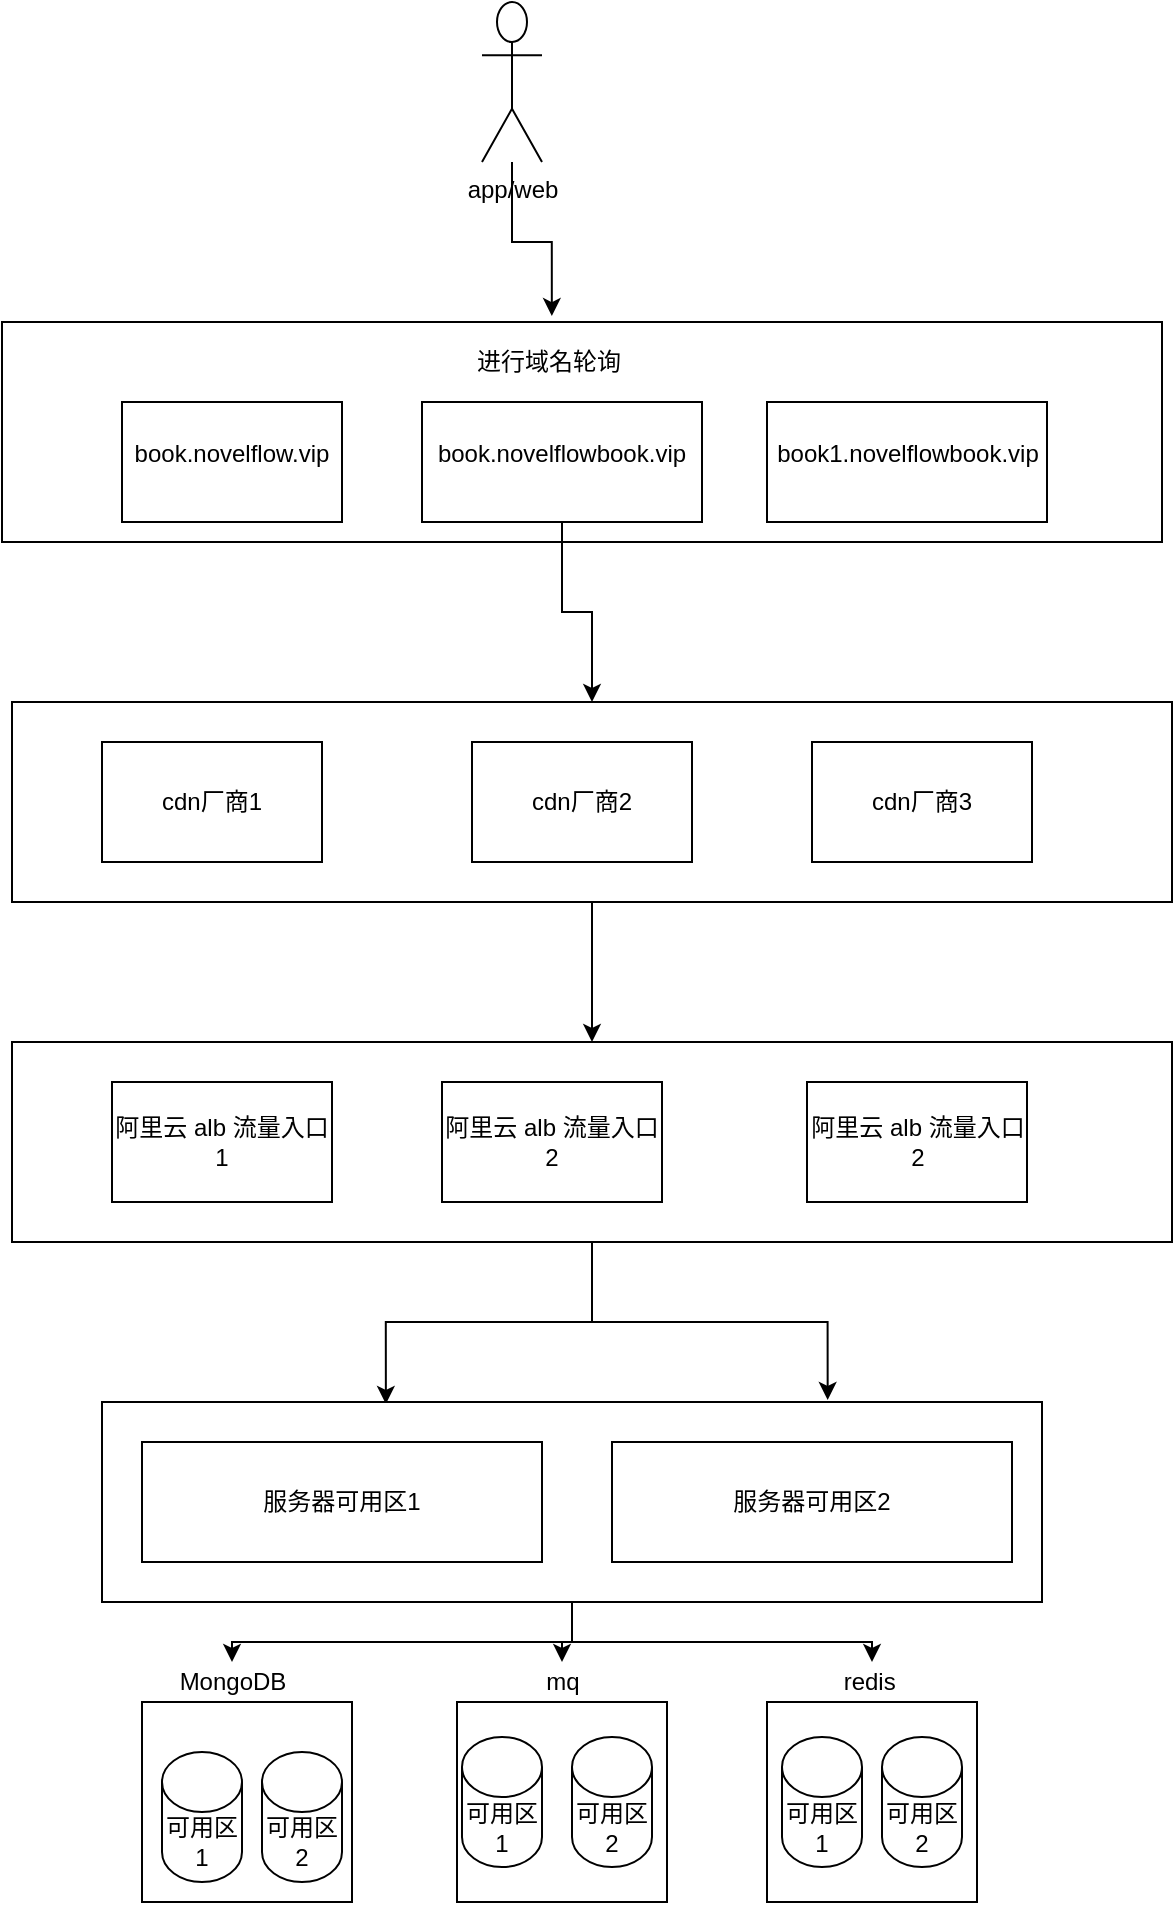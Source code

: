 <mxfile version="13.7.9" type="embed" pages="8"><diagram name="Copy of Page-5" id="bnioCtqBCKTH7ADVZN1Z"><mxGraphModel dx="1231" dy="619" grid="1" gridSize="10" guides="1" tooltips="1" connect="1" arrows="1" fold="1" page="1" pageScale="1" pageWidth="850" pageHeight="1100" math="0" shadow="0"><root><mxCell id="cra_hw9yEatz7AHvC_JK-0"/><mxCell id="cra_hw9yEatz7AHvC_JK-1" parent="cra_hw9yEatz7AHvC_JK-0"/><mxCell id="9ZBg8htj_JhRV7fW-Bgg-19" value="" style="rounded=0;whiteSpace=wrap;html=1;" vertex="1" parent="cra_hw9yEatz7AHvC_JK-1"><mxGeometry x="115" y="170" width="580" height="110" as="geometry"/></mxCell><mxCell id="9ZBg8htj_JhRV7fW-Bgg-17" style="edgeStyle=orthogonalEdgeStyle;rounded=0;orthogonalLoop=1;jettySize=auto;html=1;entryX=0.302;entryY=0.01;entryDx=0;entryDy=0;entryPerimeter=0;" edge="1" parent="cra_hw9yEatz7AHvC_JK-1" source="9ZBg8htj_JhRV7fW-Bgg-14" target="cra_hw9yEatz7AHvC_JK-5"><mxGeometry relative="1" as="geometry"/></mxCell><mxCell id="9ZBg8htj_JhRV7fW-Bgg-18" style="edgeStyle=orthogonalEdgeStyle;rounded=0;orthogonalLoop=1;jettySize=auto;html=1;entryX=0.772;entryY=-0.01;entryDx=0;entryDy=0;entryPerimeter=0;" edge="1" parent="cra_hw9yEatz7AHvC_JK-1" source="9ZBg8htj_JhRV7fW-Bgg-14" target="cra_hw9yEatz7AHvC_JK-5"><mxGeometry relative="1" as="geometry"/></mxCell><mxCell id="9ZBg8htj_JhRV7fW-Bgg-14" value="" style="rounded=0;whiteSpace=wrap;html=1;" vertex="1" parent="cra_hw9yEatz7AHvC_JK-1"><mxGeometry x="120" y="530" width="580" height="100" as="geometry"/></mxCell><mxCell id="9ZBg8htj_JhRV7fW-Bgg-16" style="edgeStyle=orthogonalEdgeStyle;rounded=0;orthogonalLoop=1;jettySize=auto;html=1;entryX=0.5;entryY=0;entryDx=0;entryDy=0;" edge="1" parent="cra_hw9yEatz7AHvC_JK-1" source="9ZBg8htj_JhRV7fW-Bgg-11" target="9ZBg8htj_JhRV7fW-Bgg-14"><mxGeometry relative="1" as="geometry"/></mxCell><mxCell id="9ZBg8htj_JhRV7fW-Bgg-11" value="" style="rounded=0;whiteSpace=wrap;html=1;" vertex="1" parent="cra_hw9yEatz7AHvC_JK-1"><mxGeometry x="120" y="360" width="580" height="100" as="geometry"/></mxCell><mxCell id="cra_hw9yEatz7AHvC_JK-2" style="edgeStyle=orthogonalEdgeStyle;rounded=0;orthogonalLoop=1;jettySize=auto;html=1;" parent="cra_hw9yEatz7AHvC_JK-1" source="cra_hw9yEatz7AHvC_JK-5" target="cra_hw9yEatz7AHvC_JK-19" edge="1"><mxGeometry relative="1" as="geometry"/></mxCell><mxCell id="cra_hw9yEatz7AHvC_JK-3" style="edgeStyle=orthogonalEdgeStyle;rounded=0;orthogonalLoop=1;jettySize=auto;html=1;" parent="cra_hw9yEatz7AHvC_JK-1" source="cra_hw9yEatz7AHvC_JK-5" target="cra_hw9yEatz7AHvC_JK-21" edge="1"><mxGeometry relative="1" as="geometry"/></mxCell><mxCell id="cra_hw9yEatz7AHvC_JK-4" style="edgeStyle=orthogonalEdgeStyle;rounded=0;orthogonalLoop=1;jettySize=auto;html=1;" parent="cra_hw9yEatz7AHvC_JK-1" source="cra_hw9yEatz7AHvC_JK-5" target="cra_hw9yEatz7AHvC_JK-20" edge="1"><mxGeometry relative="1" as="geometry"/></mxCell><mxCell id="cra_hw9yEatz7AHvC_JK-5" value="" style="rounded=0;whiteSpace=wrap;html=1;" parent="cra_hw9yEatz7AHvC_JK-1" vertex="1"><mxGeometry x="165" y="710" width="470" height="100" as="geometry"/></mxCell><mxCell id="cra_hw9yEatz7AHvC_JK-7" value="&lt;div class=&quot;lake-content&quot;&gt;&lt;p id=&quot;uc7a22d22&quot; class=&quot;ne-p&quot; style=&quot;margin: 0 ; padding: 0 ; min-height: 24px&quot;&gt;&lt;span class=&quot;ne-text&quot;&gt;book.novelflow.vip&lt;/span&gt;&lt;/p&gt;&lt;/div&gt;" style="rounded=0;whiteSpace=wrap;html=1;" parent="cra_hw9yEatz7AHvC_JK-1" vertex="1"><mxGeometry x="175" y="210" width="110" height="60" as="geometry"/></mxCell><mxCell id="9ZBg8htj_JhRV7fW-Bgg-23" style="edgeStyle=orthogonalEdgeStyle;rounded=0;orthogonalLoop=1;jettySize=auto;html=1;entryX=0.474;entryY=-0.027;entryDx=0;entryDy=0;entryPerimeter=0;" edge="1" parent="cra_hw9yEatz7AHvC_JK-1" source="cra_hw9yEatz7AHvC_JK-11" target="9ZBg8htj_JhRV7fW-Bgg-19"><mxGeometry relative="1" as="geometry"/></mxCell><mxCell id="cra_hw9yEatz7AHvC_JK-11" value="app/web" style="shape=umlActor;verticalLabelPosition=bottom;verticalAlign=top;html=1;outlineConnect=0;" parent="cra_hw9yEatz7AHvC_JK-1" vertex="1"><mxGeometry x="355" y="10" width="30" height="80" as="geometry"/></mxCell><mxCell id="cra_hw9yEatz7AHvC_JK-13" value="cdn厂商1" style="rounded=0;whiteSpace=wrap;html=1;" parent="cra_hw9yEatz7AHvC_JK-1" vertex="1"><mxGeometry x="165" y="380" width="110" height="60" as="geometry"/></mxCell><mxCell id="cra_hw9yEatz7AHvC_JK-15" value="阿里云 alb 流量入口1" style="rounded=0;whiteSpace=wrap;html=1;" parent="cra_hw9yEatz7AHvC_JK-1" vertex="1"><mxGeometry x="170" y="550" width="110" height="60" as="geometry"/></mxCell><mxCell id="cra_hw9yEatz7AHvC_JK-16" value="服务器可用区1" style="rounded=0;whiteSpace=wrap;html=1;" parent="cra_hw9yEatz7AHvC_JK-1" vertex="1"><mxGeometry x="185" y="730" width="200" height="60" as="geometry"/></mxCell><mxCell id="cra_hw9yEatz7AHvC_JK-17" value="服务器可用区2" style="rounded=0;whiteSpace=wrap;html=1;" parent="cra_hw9yEatz7AHvC_JK-1" vertex="1"><mxGeometry x="420" y="730" width="200" height="60" as="geometry"/></mxCell><mxCell id="cra_hw9yEatz7AHvC_JK-18" value="" style="rounded=0;whiteSpace=wrap;html=1;" parent="cra_hw9yEatz7AHvC_JK-1" vertex="1"><mxGeometry x="185" y="860" width="105" height="100" as="geometry"/></mxCell><mxCell id="cra_hw9yEatz7AHvC_JK-19" value="MongoDB" style="text;html=1;align=center;verticalAlign=middle;resizable=0;points=[];autosize=1;" parent="cra_hw9yEatz7AHvC_JK-1" vertex="1"><mxGeometry x="195" y="840" width="70" height="20" as="geometry"/></mxCell><mxCell id="cra_hw9yEatz7AHvC_JK-20" value="mq" style="text;html=1;align=center;verticalAlign=middle;resizable=0;points=[];autosize=1;" parent="cra_hw9yEatz7AHvC_JK-1" vertex="1"><mxGeometry x="380" y="840" width="30" height="20" as="geometry"/></mxCell><mxCell id="cra_hw9yEatz7AHvC_JK-21" value="redis&amp;nbsp;" style="text;html=1;align=center;verticalAlign=middle;resizable=0;points=[];autosize=1;" parent="cra_hw9yEatz7AHvC_JK-1" vertex="1"><mxGeometry x="530" y="840" width="40" height="20" as="geometry"/></mxCell><mxCell id="cra_hw9yEatz7AHvC_JK-22" value="可用区1" style="shape=cylinder3;whiteSpace=wrap;html=1;boundedLbl=1;backgroundOutline=1;size=15;" parent="cra_hw9yEatz7AHvC_JK-1" vertex="1"><mxGeometry x="195" y="885" width="40" height="65" as="geometry"/></mxCell><mxCell id="9ZBg8htj_JhRV7fW-Bgg-21" style="edgeStyle=orthogonalEdgeStyle;rounded=0;orthogonalLoop=1;jettySize=auto;html=1;" edge="1" parent="cra_hw9yEatz7AHvC_JK-1" source="cra_hw9yEatz7AHvC_JK-24" target="9ZBg8htj_JhRV7fW-Bgg-11"><mxGeometry relative="1" as="geometry"/></mxCell><mxCell id="cra_hw9yEatz7AHvC_JK-24" value="&lt;div class=&quot;lake-content&quot;&gt;&lt;p id=&quot;uf08864ec&quot; class=&quot;ne-p&quot; style=&quot;margin: 0 ; padding: 0 ; min-height: 24px&quot;&gt;&lt;span class=&quot;ne-text&quot;&gt;book.novelflowbook.vip&lt;/span&gt;&lt;/p&gt;&lt;/div&gt;" style="rounded=0;whiteSpace=wrap;html=1;" parent="cra_hw9yEatz7AHvC_JK-1" vertex="1"><mxGeometry x="325" y="210" width="140" height="60" as="geometry"/></mxCell><mxCell id="cra_hw9yEatz7AHvC_JK-26" value="cdn厂商2" style="rounded=0;whiteSpace=wrap;html=1;" parent="cra_hw9yEatz7AHvC_JK-1" vertex="1"><mxGeometry x="350" y="380" width="110" height="60" as="geometry"/></mxCell><mxCell id="cra_hw9yEatz7AHvC_JK-28" value="阿里云 alb 流量入口2" style="rounded=0;whiteSpace=wrap;html=1;" parent="cra_hw9yEatz7AHvC_JK-1" vertex="1"><mxGeometry x="335" y="550" width="110" height="60" as="geometry"/></mxCell><mxCell id="cra_hw9yEatz7AHvC_JK-29" value="可用区2" style="shape=cylinder3;whiteSpace=wrap;html=1;boundedLbl=1;backgroundOutline=1;size=15;" parent="cra_hw9yEatz7AHvC_JK-1" vertex="1"><mxGeometry x="245" y="885" width="40" height="65" as="geometry"/></mxCell><mxCell id="cra_hw9yEatz7AHvC_JK-30" value="" style="rounded=0;whiteSpace=wrap;html=1;" parent="cra_hw9yEatz7AHvC_JK-1" vertex="1"><mxGeometry x="342.5" y="860" width="105" height="100" as="geometry"/></mxCell><mxCell id="cra_hw9yEatz7AHvC_JK-31" value="可用区1" style="shape=cylinder3;whiteSpace=wrap;html=1;boundedLbl=1;backgroundOutline=1;size=15;" parent="cra_hw9yEatz7AHvC_JK-1" vertex="1"><mxGeometry x="345" y="877.5" width="40" height="65" as="geometry"/></mxCell><mxCell id="cra_hw9yEatz7AHvC_JK-32" value="可用区2" style="shape=cylinder3;whiteSpace=wrap;html=1;boundedLbl=1;backgroundOutline=1;size=15;" parent="cra_hw9yEatz7AHvC_JK-1" vertex="1"><mxGeometry x="400" y="877.5" width="40" height="65" as="geometry"/></mxCell><mxCell id="cra_hw9yEatz7AHvC_JK-33" value="" style="rounded=0;whiteSpace=wrap;html=1;" parent="cra_hw9yEatz7AHvC_JK-1" vertex="1"><mxGeometry x="497.5" y="860" width="105" height="100" as="geometry"/></mxCell><mxCell id="cra_hw9yEatz7AHvC_JK-34" value="可用区1" style="shape=cylinder3;whiteSpace=wrap;html=1;boundedLbl=1;backgroundOutline=1;size=15;" parent="cra_hw9yEatz7AHvC_JK-1" vertex="1"><mxGeometry x="505" y="877.5" width="40" height="65" as="geometry"/></mxCell><mxCell id="cra_hw9yEatz7AHvC_JK-35" value="可用区2" style="shape=cylinder3;whiteSpace=wrap;html=1;boundedLbl=1;backgroundOutline=1;size=15;" parent="cra_hw9yEatz7AHvC_JK-1" vertex="1"><mxGeometry x="555" y="877.5" width="40" height="65" as="geometry"/></mxCell><mxCell id="9ZBg8htj_JhRV7fW-Bgg-8" value="&lt;div class=&quot;lake-content&quot;&gt;&lt;p id=&quot;uf08864ec&quot; class=&quot;ne-p&quot; style=&quot;margin: 0 ; padding: 0 ; min-height: 24px&quot;&gt;&lt;span class=&quot;ne-text&quot;&gt;book1.novelflowbook.vip&lt;/span&gt;&lt;/p&gt;&lt;/div&gt;" style="rounded=0;whiteSpace=wrap;html=1;" vertex="1" parent="cra_hw9yEatz7AHvC_JK-1"><mxGeometry x="497.5" y="210" width="140" height="60" as="geometry"/></mxCell><mxCell id="9ZBg8htj_JhRV7fW-Bgg-13" value="cdn厂商3" style="rounded=0;whiteSpace=wrap;html=1;" vertex="1" parent="cra_hw9yEatz7AHvC_JK-1"><mxGeometry x="520" y="380" width="110" height="60" as="geometry"/></mxCell><mxCell id="9ZBg8htj_JhRV7fW-Bgg-15" value="阿里云 alb 流量入口2" style="rounded=0;whiteSpace=wrap;html=1;" vertex="1" parent="cra_hw9yEatz7AHvC_JK-1"><mxGeometry x="517.5" y="550" width="110" height="60" as="geometry"/></mxCell><mxCell id="9ZBg8htj_JhRV7fW-Bgg-20" value="进行域名轮询" style="text;html=1;align=center;verticalAlign=middle;resizable=0;points=[];autosize=1;" vertex="1" parent="cra_hw9yEatz7AHvC_JK-1"><mxGeometry x="342.5" y="180" width="90" height="20" as="geometry"/></mxCell></root></mxGraphModel></diagram><diagram name="Copy of Copy of Page-5" id="JTkcW_eewuF83TTUNI3y"><mxGraphModel dx="921" dy="619" grid="1" gridSize="10" guides="1" tooltips="1" connect="1" arrows="1" fold="1" page="1" pageScale="1" pageWidth="850" pageHeight="1100" math="0" shadow="0"><root><mxCell id="QX6-wR8svfMn8_m_wtvJ-0"/><mxCell id="QX6-wR8svfMn8_m_wtvJ-1" parent="QX6-wR8svfMn8_m_wtvJ-0"/><mxCell id="QX6-wR8svfMn8_m_wtvJ-2" style="edgeStyle=orthogonalEdgeStyle;rounded=0;orthogonalLoop=1;jettySize=auto;html=1;" edge="1" parent="QX6-wR8svfMn8_m_wtvJ-1" source="QX6-wR8svfMn8_m_wtvJ-5" target="QX6-wR8svfMn8_m_wtvJ-19"><mxGeometry relative="1" as="geometry"/></mxCell><mxCell id="QX6-wR8svfMn8_m_wtvJ-3" style="edgeStyle=orthogonalEdgeStyle;rounded=0;orthogonalLoop=1;jettySize=auto;html=1;" edge="1" parent="QX6-wR8svfMn8_m_wtvJ-1" source="QX6-wR8svfMn8_m_wtvJ-5" target="QX6-wR8svfMn8_m_wtvJ-21"><mxGeometry relative="1" as="geometry"/></mxCell><mxCell id="QX6-wR8svfMn8_m_wtvJ-4" style="edgeStyle=orthogonalEdgeStyle;rounded=0;orthogonalLoop=1;jettySize=auto;html=1;" edge="1" parent="QX6-wR8svfMn8_m_wtvJ-1" source="QX6-wR8svfMn8_m_wtvJ-5" target="QX6-wR8svfMn8_m_wtvJ-20"><mxGeometry relative="1" as="geometry"/></mxCell><mxCell id="QX6-wR8svfMn8_m_wtvJ-5" value="" style="rounded=0;whiteSpace=wrap;html=1;" vertex="1" parent="QX6-wR8svfMn8_m_wtvJ-1"><mxGeometry x="40" y="590" width="470" height="100" as="geometry"/></mxCell><mxCell id="QX6-wR8svfMn8_m_wtvJ-6" style="edgeStyle=orthogonalEdgeStyle;rounded=0;orthogonalLoop=1;jettySize=auto;html=1;entryX=0.5;entryY=0;entryDx=0;entryDy=0;" edge="1" parent="QX6-wR8svfMn8_m_wtvJ-1" source="QX6-wR8svfMn8_m_wtvJ-7" target="QX6-wR8svfMn8_m_wtvJ-13"><mxGeometry relative="1" as="geometry"/></mxCell><mxCell id="QX6-wR8svfMn8_m_wtvJ-7" value="api.novelflow.vip" style="rounded=0;whiteSpace=wrap;html=1;" vertex="1" parent="QX6-wR8svfMn8_m_wtvJ-1"><mxGeometry x="130" y="220" width="110" height="60" as="geometry"/></mxCell><mxCell id="QX6-wR8svfMn8_m_wtvJ-8" style="edgeStyle=orthogonalEdgeStyle;rounded=0;orthogonalLoop=1;jettySize=auto;html=1;entryX=0.5;entryY=0;entryDx=0;entryDy=0;" edge="1" parent="QX6-wR8svfMn8_m_wtvJ-1" source="QX6-wR8svfMn8_m_wtvJ-11" target="QX6-wR8svfMn8_m_wtvJ-24"><mxGeometry relative="1" as="geometry"><Array as="points"><mxPoint x="515" y="140"/><mxPoint x="325" y="140"/></Array></mxGeometry></mxCell><mxCell id="QX6-wR8svfMn8_m_wtvJ-9" style="edgeStyle=orthogonalEdgeStyle;rounded=0;orthogonalLoop=1;jettySize=auto;html=1;entryX=0.5;entryY=0;entryDx=0;entryDy=0;" edge="1" parent="QX6-wR8svfMn8_m_wtvJ-1" source="QX6-wR8svfMn8_m_wtvJ-11" target="QX6-wR8svfMn8_m_wtvJ-41"><mxGeometry relative="1" as="geometry"><mxPoint x="665" y="170" as="targetPoint"/></mxGeometry></mxCell><mxCell id="QX6-wR8svfMn8_m_wtvJ-10" style="edgeStyle=orthogonalEdgeStyle;html=1;entryX=0.414;entryY=0.006;entryDx=0;entryDy=0;entryPerimeter=0;" edge="1" parent="QX6-wR8svfMn8_m_wtvJ-1" source="QX6-wR8svfMn8_m_wtvJ-11" target="QX6-wR8svfMn8_m_wtvJ-7"><mxGeometry relative="1" as="geometry"/></mxCell><mxCell id="QX6-wR8svfMn8_m_wtvJ-11" value="app/web" style="shape=umlActor;verticalLabelPosition=bottom;verticalAlign=top;html=1;outlineConnect=0;" vertex="1" parent="QX6-wR8svfMn8_m_wtvJ-1"><mxGeometry x="500" y="20" width="30" height="80" as="geometry"/></mxCell><mxCell id="QX6-wR8svfMn8_m_wtvJ-12" style="edgeStyle=orthogonalEdgeStyle;rounded=0;orthogonalLoop=1;jettySize=auto;html=1;entryX=0.5;entryY=0;entryDx=0;entryDy=0;" edge="1" parent="QX6-wR8svfMn8_m_wtvJ-1" source="QX6-wR8svfMn8_m_wtvJ-13" target="QX6-wR8svfMn8_m_wtvJ-15"><mxGeometry relative="1" as="geometry"/></mxCell><mxCell id="QX6-wR8svfMn8_m_wtvJ-13" value="cdn厂商1" style="rounded=0;whiteSpace=wrap;html=1;" vertex="1" parent="QX6-wR8svfMn8_m_wtvJ-1"><mxGeometry x="130" y="330" width="110" height="60" as="geometry"/></mxCell><mxCell id="QX6-wR8svfMn8_m_wtvJ-14" style="edgeStyle=orthogonalEdgeStyle;rounded=0;orthogonalLoop=1;jettySize=auto;html=1;entryX=0.5;entryY=0;entryDx=0;entryDy=0;" edge="1" parent="QX6-wR8svfMn8_m_wtvJ-1" source="QX6-wR8svfMn8_m_wtvJ-15" target="QX6-wR8svfMn8_m_wtvJ-5"><mxGeometry relative="1" as="geometry"/></mxCell><mxCell id="QX6-wR8svfMn8_m_wtvJ-15" value="阿里云 alb 流量入口1" style="rounded=0;whiteSpace=wrap;html=1;" vertex="1" parent="QX6-wR8svfMn8_m_wtvJ-1"><mxGeometry x="130" y="430" width="110" height="60" as="geometry"/></mxCell><mxCell id="QX6-wR8svfMn8_m_wtvJ-16" value="服务器可用区1" style="rounded=0;whiteSpace=wrap;html=1;" vertex="1" parent="QX6-wR8svfMn8_m_wtvJ-1"><mxGeometry x="60" y="610" width="200" height="60" as="geometry"/></mxCell><mxCell id="QX6-wR8svfMn8_m_wtvJ-17" value="服务器可用区2" style="rounded=0;whiteSpace=wrap;html=1;" vertex="1" parent="QX6-wR8svfMn8_m_wtvJ-1"><mxGeometry x="295" y="610" width="200" height="60" as="geometry"/></mxCell><mxCell id="QX6-wR8svfMn8_m_wtvJ-18" value="" style="rounded=0;whiteSpace=wrap;html=1;" vertex="1" parent="QX6-wR8svfMn8_m_wtvJ-1"><mxGeometry x="60" y="740" width="105" height="100" as="geometry"/></mxCell><mxCell id="QX6-wR8svfMn8_m_wtvJ-19" value="MongoDB" style="text;html=1;align=center;verticalAlign=middle;resizable=0;points=[];autosize=1;" vertex="1" parent="QX6-wR8svfMn8_m_wtvJ-1"><mxGeometry x="70" y="720" width="70" height="20" as="geometry"/></mxCell><mxCell id="QX6-wR8svfMn8_m_wtvJ-20" value="mq" style="text;html=1;align=center;verticalAlign=middle;resizable=0;points=[];autosize=1;" vertex="1" parent="QX6-wR8svfMn8_m_wtvJ-1"><mxGeometry x="255" y="720" width="30" height="20" as="geometry"/></mxCell><mxCell id="QX6-wR8svfMn8_m_wtvJ-21" value="redis&amp;nbsp;" style="text;html=1;align=center;verticalAlign=middle;resizable=0;points=[];autosize=1;" vertex="1" parent="QX6-wR8svfMn8_m_wtvJ-1"><mxGeometry x="405" y="720" width="40" height="20" as="geometry"/></mxCell><mxCell id="QX6-wR8svfMn8_m_wtvJ-22" value="可用区1" style="shape=cylinder3;whiteSpace=wrap;html=1;boundedLbl=1;backgroundOutline=1;size=15;" vertex="1" parent="QX6-wR8svfMn8_m_wtvJ-1"><mxGeometry x="70" y="765" width="40" height="65" as="geometry"/></mxCell><mxCell id="QX6-wR8svfMn8_m_wtvJ-23" style="edgeStyle=orthogonalEdgeStyle;rounded=0;orthogonalLoop=1;jettySize=auto;html=1;entryX=0.5;entryY=0;entryDx=0;entryDy=0;" edge="1" parent="QX6-wR8svfMn8_m_wtvJ-1" source="QX6-wR8svfMn8_m_wtvJ-24" target="QX6-wR8svfMn8_m_wtvJ-26"><mxGeometry relative="1" as="geometry"/></mxCell><mxCell id="QX6-wR8svfMn8_m_wtvJ-24" value="api.novelflow.app" style="rounded=0;whiteSpace=wrap;html=1;" vertex="1" parent="QX6-wR8svfMn8_m_wtvJ-1"><mxGeometry x="270" y="220" width="110" height="60" as="geometry"/></mxCell><mxCell id="QX6-wR8svfMn8_m_wtvJ-25" style="edgeStyle=orthogonalEdgeStyle;rounded=0;orthogonalLoop=1;jettySize=auto;html=1;entryX=0.5;entryY=0;entryDx=0;entryDy=0;" edge="1" parent="QX6-wR8svfMn8_m_wtvJ-1" source="QX6-wR8svfMn8_m_wtvJ-26" target="QX6-wR8svfMn8_m_wtvJ-28"><mxGeometry relative="1" as="geometry"/></mxCell><mxCell id="QX6-wR8svfMn8_m_wtvJ-26" value="cdn厂商2" style="rounded=0;whiteSpace=wrap;html=1;" vertex="1" parent="QX6-wR8svfMn8_m_wtvJ-1"><mxGeometry x="285" y="330" width="110" height="60" as="geometry"/></mxCell><mxCell id="QX6-wR8svfMn8_m_wtvJ-27" style="edgeStyle=orthogonalEdgeStyle;rounded=0;orthogonalLoop=1;jettySize=auto;html=1;entryX=0.5;entryY=0;entryDx=0;entryDy=0;" edge="1" parent="QX6-wR8svfMn8_m_wtvJ-1" source="QX6-wR8svfMn8_m_wtvJ-28" target="QX6-wR8svfMn8_m_wtvJ-5"><mxGeometry relative="1" as="geometry"/></mxCell><mxCell id="QX6-wR8svfMn8_m_wtvJ-28" value="阿里云 alb 流量入口2" style="rounded=0;whiteSpace=wrap;html=1;" vertex="1" parent="QX6-wR8svfMn8_m_wtvJ-1"><mxGeometry x="285" y="430" width="110" height="60" as="geometry"/></mxCell><mxCell id="QX6-wR8svfMn8_m_wtvJ-29" value="可用区2" style="shape=cylinder3;whiteSpace=wrap;html=1;boundedLbl=1;backgroundOutline=1;size=15;" vertex="1" parent="QX6-wR8svfMn8_m_wtvJ-1"><mxGeometry x="120" y="765" width="40" height="65" as="geometry"/></mxCell><mxCell id="QX6-wR8svfMn8_m_wtvJ-30" value="" style="rounded=0;whiteSpace=wrap;html=1;" vertex="1" parent="QX6-wR8svfMn8_m_wtvJ-1"><mxGeometry x="217.5" y="740" width="105" height="100" as="geometry"/></mxCell><mxCell id="QX6-wR8svfMn8_m_wtvJ-31" value="可用区1" style="shape=cylinder3;whiteSpace=wrap;html=1;boundedLbl=1;backgroundOutline=1;size=15;" vertex="1" parent="QX6-wR8svfMn8_m_wtvJ-1"><mxGeometry x="220" y="757.5" width="40" height="65" as="geometry"/></mxCell><mxCell id="QX6-wR8svfMn8_m_wtvJ-32" value="可用区2" style="shape=cylinder3;whiteSpace=wrap;html=1;boundedLbl=1;backgroundOutline=1;size=15;" vertex="1" parent="QX6-wR8svfMn8_m_wtvJ-1"><mxGeometry x="275" y="757.5" width="40" height="65" as="geometry"/></mxCell><mxCell id="QX6-wR8svfMn8_m_wtvJ-33" value="" style="rounded=0;whiteSpace=wrap;html=1;" vertex="1" parent="QX6-wR8svfMn8_m_wtvJ-1"><mxGeometry x="372.5" y="740" width="105" height="100" as="geometry"/></mxCell><mxCell id="QX6-wR8svfMn8_m_wtvJ-34" value="可用区1" style="shape=cylinder3;whiteSpace=wrap;html=1;boundedLbl=1;backgroundOutline=1;size=15;" vertex="1" parent="QX6-wR8svfMn8_m_wtvJ-1"><mxGeometry x="380" y="757.5" width="40" height="65" as="geometry"/></mxCell><mxCell id="QX6-wR8svfMn8_m_wtvJ-35" value="可用区2" style="shape=cylinder3;whiteSpace=wrap;html=1;boundedLbl=1;backgroundOutline=1;size=15;" vertex="1" parent="QX6-wR8svfMn8_m_wtvJ-1"><mxGeometry x="430" y="757.5" width="40" height="65" as="geometry"/></mxCell><mxCell id="QX6-wR8svfMn8_m_wtvJ-36" style="edgeStyle=orthogonalEdgeStyle;rounded=0;orthogonalLoop=1;jettySize=auto;html=1;" edge="1" parent="QX6-wR8svfMn8_m_wtvJ-1" target="QX6-wR8svfMn8_m_wtvJ-51"><mxGeometry relative="1" as="geometry"><mxPoint x="935" y="680" as="sourcePoint"/></mxGeometry></mxCell><mxCell id="QX6-wR8svfMn8_m_wtvJ-37" style="edgeStyle=orthogonalEdgeStyle;rounded=0;orthogonalLoop=1;jettySize=auto;html=1;" edge="1" parent="QX6-wR8svfMn8_m_wtvJ-1" target="QX6-wR8svfMn8_m_wtvJ-54"><mxGeometry relative="1" as="geometry"><mxPoint x="935" y="680" as="sourcePoint"/></mxGeometry></mxCell><mxCell id="QX6-wR8svfMn8_m_wtvJ-38" style="edgeStyle=orthogonalEdgeStyle;rounded=0;orthogonalLoop=1;jettySize=auto;html=1;" edge="1" parent="QX6-wR8svfMn8_m_wtvJ-1" target="QX6-wR8svfMn8_m_wtvJ-52"><mxGeometry relative="1" as="geometry"><mxPoint x="935" y="680" as="sourcePoint"/></mxGeometry></mxCell><mxCell id="QX6-wR8svfMn8_m_wtvJ-39" value="" style="rounded=0;whiteSpace=wrap;html=1;" vertex="1" parent="QX6-wR8svfMn8_m_wtvJ-1"><mxGeometry x="700" y="580" width="470" height="100" as="geometry"/></mxCell><mxCell id="QX6-wR8svfMn8_m_wtvJ-40" style="edgeStyle=orthogonalEdgeStyle;rounded=0;orthogonalLoop=1;jettySize=auto;html=1;entryX=0.5;entryY=0;entryDx=0;entryDy=0;" edge="1" parent="QX6-wR8svfMn8_m_wtvJ-1" source="QX6-wR8svfMn8_m_wtvJ-41" target="QX6-wR8svfMn8_m_wtvJ-43"><mxGeometry relative="1" as="geometry"/></mxCell><mxCell id="QX6-wR8svfMn8_m_wtvJ-41" value="api.novelflow.vip" style="rounded=0;whiteSpace=wrap;html=1;" vertex="1" parent="QX6-wR8svfMn8_m_wtvJ-1"><mxGeometry x="780" y="140" width="260" height="60" as="geometry"/></mxCell><mxCell id="QX6-wR8svfMn8_m_wtvJ-42" style="edgeStyle=orthogonalEdgeStyle;rounded=0;orthogonalLoop=1;jettySize=auto;html=1;entryX=0.5;entryY=0;entryDx=0;entryDy=0;" edge="1" parent="QX6-wR8svfMn8_m_wtvJ-1" source="QX6-wR8svfMn8_m_wtvJ-43" target="QX6-wR8svfMn8_m_wtvJ-46"><mxGeometry relative="1" as="geometry"/></mxCell><mxCell id="QX6-wR8svfMn8_m_wtvJ-43" value="cdn厂商" style="rounded=0;whiteSpace=wrap;html=1;" vertex="1" parent="QX6-wR8svfMn8_m_wtvJ-1"><mxGeometry x="810" y="250" width="200" height="60" as="geometry"/></mxCell><mxCell id="QX6-wR8svfMn8_m_wtvJ-44" style="edgeStyle=orthogonalEdgeStyle;rounded=0;orthogonalLoop=1;jettySize=auto;html=1;entryX=0.5;entryY=0;entryDx=0;entryDy=0;" edge="1" parent="QX6-wR8svfMn8_m_wtvJ-1" source="QX6-wR8svfMn8_m_wtvJ-46" target="QX6-wR8svfMn8_m_wtvJ-47"><mxGeometry relative="1" as="geometry"/></mxCell><mxCell id="QX6-wR8svfMn8_m_wtvJ-45" style="edgeStyle=orthogonalEdgeStyle;rounded=0;orthogonalLoop=1;jettySize=auto;html=1;entryX=0.5;entryY=0;entryDx=0;entryDy=0;" edge="1" parent="QX6-wR8svfMn8_m_wtvJ-1" source="QX6-wR8svfMn8_m_wtvJ-46" target="QX6-wR8svfMn8_m_wtvJ-48"><mxGeometry relative="1" as="geometry"/></mxCell><mxCell id="QX6-wR8svfMn8_m_wtvJ-46" value="lb流量入口" style="rounded=0;whiteSpace=wrap;html=1;" vertex="1" parent="QX6-wR8svfMn8_m_wtvJ-1"><mxGeometry x="810" y="350" width="200" height="60" as="geometry"/></mxCell><mxCell id="QX6-wR8svfMn8_m_wtvJ-47" value="服务器可用区1" style="rounded=0;whiteSpace=wrap;html=1;" vertex="1" parent="QX6-wR8svfMn8_m_wtvJ-1"><mxGeometry x="720" y="600" width="200" height="60" as="geometry"/></mxCell><mxCell id="QX6-wR8svfMn8_m_wtvJ-48" value="服务器可用区2" style="rounded=0;whiteSpace=wrap;html=1;" vertex="1" parent="QX6-wR8svfMn8_m_wtvJ-1"><mxGeometry x="955" y="600" width="200" height="60" as="geometry"/></mxCell><mxCell id="QX6-wR8svfMn8_m_wtvJ-49" value="" style="rounded=0;whiteSpace=wrap;html=1;" vertex="1" parent="QX6-wR8svfMn8_m_wtvJ-1"><mxGeometry x="720" y="730" width="105" height="100" as="geometry"/></mxCell><mxCell id="QX6-wR8svfMn8_m_wtvJ-50" value="" style="rounded=0;whiteSpace=wrap;html=1;" vertex="1" parent="QX6-wR8svfMn8_m_wtvJ-1"><mxGeometry x="880" y="730" width="105" height="100" as="geometry"/></mxCell><mxCell id="QX6-wR8svfMn8_m_wtvJ-51" value="MongoDB" style="text;html=1;align=center;verticalAlign=middle;resizable=0;points=[];autosize=1;" vertex="1" parent="QX6-wR8svfMn8_m_wtvJ-1"><mxGeometry x="730" y="710" width="70" height="20" as="geometry"/></mxCell><mxCell id="QX6-wR8svfMn8_m_wtvJ-52" value="mq" style="text;html=1;align=center;verticalAlign=middle;resizable=0;points=[];autosize=1;" vertex="1" parent="QX6-wR8svfMn8_m_wtvJ-1"><mxGeometry x="915" y="710" width="30" height="20" as="geometry"/></mxCell><mxCell id="QX6-wR8svfMn8_m_wtvJ-53" value="" style="rounded=0;whiteSpace=wrap;html=1;" vertex="1" parent="QX6-wR8svfMn8_m_wtvJ-1"><mxGeometry x="1025" y="730" width="105" height="100" as="geometry"/></mxCell><mxCell id="QX6-wR8svfMn8_m_wtvJ-54" value="redis&amp;nbsp;" style="text;html=1;align=center;verticalAlign=middle;resizable=0;points=[];autosize=1;" vertex="1" parent="QX6-wR8svfMn8_m_wtvJ-1"><mxGeometry x="1065" y="710" width="40" height="20" as="geometry"/></mxCell><mxCell id="QX6-wR8svfMn8_m_wtvJ-55" value="" style="shape=cylinder3;whiteSpace=wrap;html=1;boundedLbl=1;backgroundOutline=1;size=15;" vertex="1" parent="QX6-wR8svfMn8_m_wtvJ-1"><mxGeometry x="730" y="755" width="30" height="50" as="geometry"/></mxCell><mxCell id="QX6-wR8svfMn8_m_wtvJ-56" value="" style="shape=cylinder3;whiteSpace=wrap;html=1;boundedLbl=1;backgroundOutline=1;size=15;" vertex="1" parent="QX6-wR8svfMn8_m_wtvJ-1"><mxGeometry x="785" y="755" width="30" height="50" as="geometry"/></mxCell><mxCell id="QX6-wR8svfMn8_m_wtvJ-57" value="" style="shape=cylinder3;whiteSpace=wrap;html=1;boundedLbl=1;backgroundOutline=1;size=15;" vertex="1" parent="QX6-wR8svfMn8_m_wtvJ-1"><mxGeometry x="885" y="755" width="30" height="50" as="geometry"/></mxCell><mxCell id="QX6-wR8svfMn8_m_wtvJ-58" value="" style="shape=cylinder3;whiteSpace=wrap;html=1;boundedLbl=1;backgroundOutline=1;size=15;" vertex="1" parent="QX6-wR8svfMn8_m_wtvJ-1"><mxGeometry x="945" y="755" width="30" height="50" as="geometry"/></mxCell><mxCell id="QX6-wR8svfMn8_m_wtvJ-59" value="" style="shape=cylinder3;whiteSpace=wrap;html=1;boundedLbl=1;backgroundOutline=1;size=15;" vertex="1" parent="QX6-wR8svfMn8_m_wtvJ-1"><mxGeometry x="1035" y="755" width="30" height="50" as="geometry"/></mxCell><mxCell id="QX6-wR8svfMn8_m_wtvJ-60" value="" style="shape=cylinder3;whiteSpace=wrap;html=1;boundedLbl=1;backgroundOutline=1;size=15;" vertex="1" parent="QX6-wR8svfMn8_m_wtvJ-1"><mxGeometry x="1085" y="755" width="30" height="50" as="geometry"/></mxCell><mxCell id="QX6-wR8svfMn8_m_wtvJ-61" value="" style="shape=doubleArrow;whiteSpace=wrap;html=1;" vertex="1" parent="QX6-wR8svfMn8_m_wtvJ-1"><mxGeometry x="215" y="890" width="890" height="60" as="geometry"/></mxCell></root></mxGraphModel></diagram><diagram id="tmCYj9UxCEp5TTgCvFAL" name="Page-5"><mxGraphModel dx="921" dy="619" grid="1" gridSize="10" guides="1" tooltips="1" connect="1" arrows="1" fold="1" page="1" pageScale="1" pageWidth="850" pageHeight="1100" math="0" shadow="0"><root><mxCell id="Ov3TZTfx5d6iZKtGRQVx-0"/><mxCell id="Ov3TZTfx5d6iZKtGRQVx-1" parent="Ov3TZTfx5d6iZKtGRQVx-0"/><mxCell id="o2CinIx-XL6rHBqZq9yH-0" style="edgeStyle=orthogonalEdgeStyle;rounded=0;orthogonalLoop=1;jettySize=auto;html=1;" parent="Ov3TZTfx5d6iZKtGRQVx-1" source="o2CinIx-XL6rHBqZq9yH-3" target="o2CinIx-XL6rHBqZq9yH-19" edge="1"><mxGeometry relative="1" as="geometry"/></mxCell><mxCell id="o2CinIx-XL6rHBqZq9yH-1" style="edgeStyle=orthogonalEdgeStyle;rounded=0;orthogonalLoop=1;jettySize=auto;html=1;" parent="Ov3TZTfx5d6iZKtGRQVx-1" source="o2CinIx-XL6rHBqZq9yH-3" target="o2CinIx-XL6rHBqZq9yH-22" edge="1"><mxGeometry relative="1" as="geometry"/></mxCell><mxCell id="o2CinIx-XL6rHBqZq9yH-2" style="edgeStyle=orthogonalEdgeStyle;rounded=0;orthogonalLoop=1;jettySize=auto;html=1;" parent="Ov3TZTfx5d6iZKtGRQVx-1" source="o2CinIx-XL6rHBqZq9yH-3" target="o2CinIx-XL6rHBqZq9yH-20" edge="1"><mxGeometry relative="1" as="geometry"/></mxCell><mxCell id="o2CinIx-XL6rHBqZq9yH-3" value="" style="rounded=0;whiteSpace=wrap;html=1;" parent="Ov3TZTfx5d6iZKtGRQVx-1" vertex="1"><mxGeometry x="40" y="590" width="470" height="100" as="geometry"/></mxCell><mxCell id="o2CinIx-XL6rHBqZq9yH-4" style="edgeStyle=orthogonalEdgeStyle;rounded=0;orthogonalLoop=1;jettySize=auto;html=1;entryX=0.5;entryY=0;entryDx=0;entryDy=0;" parent="Ov3TZTfx5d6iZKtGRQVx-1" source="o2CinIx-XL6rHBqZq9yH-5" target="o2CinIx-XL6rHBqZq9yH-11" edge="1"><mxGeometry relative="1" as="geometry"/></mxCell><mxCell id="o2CinIx-XL6rHBqZq9yH-5" value="api.novelflow.vip" style="rounded=0;whiteSpace=wrap;html=1;" parent="Ov3TZTfx5d6iZKtGRQVx-1" vertex="1"><mxGeometry x="130" y="220" width="110" height="60" as="geometry"/></mxCell><mxCell id="o2CinIx-XL6rHBqZq9yH-6" style="edgeStyle=orthogonalEdgeStyle;rounded=0;orthogonalLoop=1;jettySize=auto;html=1;" parent="Ov3TZTfx5d6iZKtGRQVx-1" source="o2CinIx-XL6rHBqZq9yH-7" target="o2CinIx-XL6rHBqZq9yH-5" edge="1"><mxGeometry relative="1" as="geometry"><Array as="points"><mxPoint x="185" y="50"/></Array></mxGeometry></mxCell><mxCell id="o2CinIx-XL6rHBqZq9yH-48" style="edgeStyle=orthogonalEdgeStyle;rounded=0;orthogonalLoop=1;jettySize=auto;html=1;entryX=0.5;entryY=0;entryDx=0;entryDy=0;" parent="Ov3TZTfx5d6iZKtGRQVx-1" source="o2CinIx-XL6rHBqZq9yH-7" target="o2CinIx-XL6rHBqZq9yH-47" edge="1"><mxGeometry relative="1" as="geometry"/></mxCell><mxCell id="TBNvSawhYp0zcP8fYQX9-0" style="edgeStyle=orthogonalEdgeStyle;html=1;entryX=0.5;entryY=0;entryDx=0;entryDy=0;" parent="Ov3TZTfx5d6iZKtGRQVx-1" source="o2CinIx-XL6rHBqZq9yH-7" target="o2CinIx-XL6rHBqZq9yH-29" edge="1"><mxGeometry relative="1" as="geometry"/></mxCell><mxCell id="o2CinIx-XL6rHBqZq9yH-7" value="app/web" style="shape=umlActor;verticalLabelPosition=bottom;verticalAlign=top;html=1;outlineConnect=0;" parent="Ov3TZTfx5d6iZKtGRQVx-1" vertex="1"><mxGeometry x="447.5" y="20" width="30" height="60" as="geometry"/></mxCell><mxCell id="o2CinIx-XL6rHBqZq9yH-10" style="edgeStyle=orthogonalEdgeStyle;rounded=0;orthogonalLoop=1;jettySize=auto;html=1;entryX=0.5;entryY=0;entryDx=0;entryDy=0;" parent="Ov3TZTfx5d6iZKtGRQVx-1" source="o2CinIx-XL6rHBqZq9yH-11" target="o2CinIx-XL6rHBqZq9yH-14" edge="1"><mxGeometry relative="1" as="geometry"/></mxCell><mxCell id="o2CinIx-XL6rHBqZq9yH-11" value="cdn厂商1" style="rounded=0;whiteSpace=wrap;html=1;" parent="Ov3TZTfx5d6iZKtGRQVx-1" vertex="1"><mxGeometry x="130" y="330" width="110" height="60" as="geometry"/></mxCell><mxCell id="o2CinIx-XL6rHBqZq9yH-38" style="edgeStyle=orthogonalEdgeStyle;rounded=0;orthogonalLoop=1;jettySize=auto;html=1;entryX=0.5;entryY=0;entryDx=0;entryDy=0;" parent="Ov3TZTfx5d6iZKtGRQVx-1" source="o2CinIx-XL6rHBqZq9yH-14" target="o2CinIx-XL6rHBqZq9yH-3" edge="1"><mxGeometry relative="1" as="geometry"/></mxCell><mxCell id="o2CinIx-XL6rHBqZq9yH-14" value="阿里云 alb 流量入口1" style="rounded=0;whiteSpace=wrap;html=1;" parent="Ov3TZTfx5d6iZKtGRQVx-1" vertex="1"><mxGeometry x="130" y="430" width="110" height="60" as="geometry"/></mxCell><mxCell id="o2CinIx-XL6rHBqZq9yH-15" value="服务器可用区1" style="rounded=0;whiteSpace=wrap;html=1;" parent="Ov3TZTfx5d6iZKtGRQVx-1" vertex="1"><mxGeometry x="60" y="610" width="200" height="60" as="geometry"/></mxCell><mxCell id="o2CinIx-XL6rHBqZq9yH-16" value="服务器可用区2" style="rounded=0;whiteSpace=wrap;html=1;" parent="Ov3TZTfx5d6iZKtGRQVx-1" vertex="1"><mxGeometry x="295" y="610" width="200" height="60" as="geometry"/></mxCell><mxCell id="o2CinIx-XL6rHBqZq9yH-17" value="" style="rounded=0;whiteSpace=wrap;html=1;" parent="Ov3TZTfx5d6iZKtGRQVx-1" vertex="1"><mxGeometry x="60" y="740" width="105" height="100" as="geometry"/></mxCell><mxCell id="o2CinIx-XL6rHBqZq9yH-19" value="MongoDB" style="text;html=1;align=center;verticalAlign=middle;resizable=0;points=[];autosize=1;" parent="Ov3TZTfx5d6iZKtGRQVx-1" vertex="1"><mxGeometry x="70" y="720" width="70" height="20" as="geometry"/></mxCell><mxCell id="o2CinIx-XL6rHBqZq9yH-20" value="mq" style="text;html=1;align=center;verticalAlign=middle;resizable=0;points=[];autosize=1;" parent="Ov3TZTfx5d6iZKtGRQVx-1" vertex="1"><mxGeometry x="255" y="720" width="30" height="20" as="geometry"/></mxCell><mxCell id="o2CinIx-XL6rHBqZq9yH-22" value="redis&amp;nbsp;" style="text;html=1;align=center;verticalAlign=middle;resizable=0;points=[];autosize=1;" parent="Ov3TZTfx5d6iZKtGRQVx-1" vertex="1"><mxGeometry x="405" y="720" width="40" height="20" as="geometry"/></mxCell><mxCell id="o2CinIx-XL6rHBqZq9yH-23" value="可用区1" style="shape=cylinder3;whiteSpace=wrap;html=1;boundedLbl=1;backgroundOutline=1;size=15;" parent="Ov3TZTfx5d6iZKtGRQVx-1" vertex="1"><mxGeometry x="70" y="765" width="40" height="65" as="geometry"/></mxCell><mxCell id="o2CinIx-XL6rHBqZq9yH-35" style="edgeStyle=orthogonalEdgeStyle;rounded=0;orthogonalLoop=1;jettySize=auto;html=1;entryX=0.5;entryY=0;entryDx=0;entryDy=0;" parent="Ov3TZTfx5d6iZKtGRQVx-1" source="o2CinIx-XL6rHBqZq9yH-29" target="o2CinIx-XL6rHBqZq9yH-34" edge="1"><mxGeometry relative="1" as="geometry"/></mxCell><mxCell id="o2CinIx-XL6rHBqZq9yH-29" value="api.novelflow.app" style="rounded=0;whiteSpace=wrap;html=1;" parent="Ov3TZTfx5d6iZKtGRQVx-1" vertex="1"><mxGeometry x="270" y="220" width="110" height="60" as="geometry"/></mxCell><mxCell id="o2CinIx-XL6rHBqZq9yH-37" style="edgeStyle=orthogonalEdgeStyle;rounded=0;orthogonalLoop=1;jettySize=auto;html=1;entryX=0.5;entryY=0;entryDx=0;entryDy=0;" parent="Ov3TZTfx5d6iZKtGRQVx-1" source="o2CinIx-XL6rHBqZq9yH-34" target="o2CinIx-XL6rHBqZq9yH-36" edge="1"><mxGeometry relative="1" as="geometry"/></mxCell><mxCell id="o2CinIx-XL6rHBqZq9yH-34" value="cdn厂商2" style="rounded=0;whiteSpace=wrap;html=1;" parent="Ov3TZTfx5d6iZKtGRQVx-1" vertex="1"><mxGeometry x="285" y="330" width="110" height="60" as="geometry"/></mxCell><mxCell id="o2CinIx-XL6rHBqZq9yH-39" style="edgeStyle=orthogonalEdgeStyle;rounded=0;orthogonalLoop=1;jettySize=auto;html=1;entryX=0.5;entryY=0;entryDx=0;entryDy=0;" parent="Ov3TZTfx5d6iZKtGRQVx-1" source="o2CinIx-XL6rHBqZq9yH-36" target="o2CinIx-XL6rHBqZq9yH-3" edge="1"><mxGeometry relative="1" as="geometry"/></mxCell><mxCell id="o2CinIx-XL6rHBqZq9yH-36" value="阿里云 alb 流量入口2" style="rounded=0;whiteSpace=wrap;html=1;" parent="Ov3TZTfx5d6iZKtGRQVx-1" vertex="1"><mxGeometry x="285" y="430" width="110" height="60" as="geometry"/></mxCell><mxCell id="o2CinIx-XL6rHBqZq9yH-40" value="可用区2" style="shape=cylinder3;whiteSpace=wrap;html=1;boundedLbl=1;backgroundOutline=1;size=15;" parent="Ov3TZTfx5d6iZKtGRQVx-1" vertex="1"><mxGeometry x="120" y="765" width="40" height="65" as="geometry"/></mxCell><mxCell id="o2CinIx-XL6rHBqZq9yH-41" value="" style="rounded=0;whiteSpace=wrap;html=1;" parent="Ov3TZTfx5d6iZKtGRQVx-1" vertex="1"><mxGeometry x="217.5" y="740" width="105" height="100" as="geometry"/></mxCell><mxCell id="o2CinIx-XL6rHBqZq9yH-42" value="可用区1" style="shape=cylinder3;whiteSpace=wrap;html=1;boundedLbl=1;backgroundOutline=1;size=15;" parent="Ov3TZTfx5d6iZKtGRQVx-1" vertex="1"><mxGeometry x="220" y="757.5" width="40" height="65" as="geometry"/></mxCell><mxCell id="o2CinIx-XL6rHBqZq9yH-43" value="可用区2" style="shape=cylinder3;whiteSpace=wrap;html=1;boundedLbl=1;backgroundOutline=1;size=15;" parent="Ov3TZTfx5d6iZKtGRQVx-1" vertex="1"><mxGeometry x="275" y="757.5" width="40" height="65" as="geometry"/></mxCell><mxCell id="o2CinIx-XL6rHBqZq9yH-44" value="" style="rounded=0;whiteSpace=wrap;html=1;" parent="Ov3TZTfx5d6iZKtGRQVx-1" vertex="1"><mxGeometry x="372.5" y="740" width="105" height="100" as="geometry"/></mxCell><mxCell id="o2CinIx-XL6rHBqZq9yH-45" value="可用区1" style="shape=cylinder3;whiteSpace=wrap;html=1;boundedLbl=1;backgroundOutline=1;size=15;" parent="Ov3TZTfx5d6iZKtGRQVx-1" vertex="1"><mxGeometry x="380" y="757.5" width="40" height="65" as="geometry"/></mxCell><mxCell id="o2CinIx-XL6rHBqZq9yH-46" value="可用区2" style="shape=cylinder3;whiteSpace=wrap;html=1;boundedLbl=1;backgroundOutline=1;size=15;" parent="Ov3TZTfx5d6iZKtGRQVx-1" vertex="1"><mxGeometry x="430" y="757.5" width="40" height="65" as="geometry"/></mxCell><mxCell id="o2CinIx-XL6rHBqZq9yH-51" style="edgeStyle=orthogonalEdgeStyle;rounded=0;orthogonalLoop=1;jettySize=auto;html=1;entryX=0.5;entryY=0;entryDx=0;entryDy=0;" parent="Ov3TZTfx5d6iZKtGRQVx-1" source="o2CinIx-XL6rHBqZq9yH-47" target="o2CinIx-XL6rHBqZq9yH-49" edge="1"><mxGeometry relative="1" as="geometry"/></mxCell><mxCell id="o2CinIx-XL6rHBqZq9yH-47" value="api.novelflow.win" style="rounded=0;whiteSpace=wrap;html=1;" parent="Ov3TZTfx5d6iZKtGRQVx-1" vertex="1"><mxGeometry x="610" y="170" width="110" height="60" as="geometry"/></mxCell><mxCell id="o2CinIx-XL6rHBqZq9yH-52" style="edgeStyle=orthogonalEdgeStyle;rounded=0;orthogonalLoop=1;jettySize=auto;html=1;entryX=0.5;entryY=0;entryDx=0;entryDy=0;" parent="Ov3TZTfx5d6iZKtGRQVx-1" source="o2CinIx-XL6rHBqZq9yH-49" target="Te8YhWH-Y0S6eseFD1_T-0" edge="1"><mxGeometry relative="1" as="geometry"><mxPoint x="665" y="390" as="targetPoint"/></mxGeometry></mxCell><mxCell id="o2CinIx-XL6rHBqZq9yH-49" value="cdn厂商1" style="rounded=0;whiteSpace=wrap;html=1;" parent="Ov3TZTfx5d6iZKtGRQVx-1" vertex="1"><mxGeometry x="610" y="280" width="110" height="60" as="geometry"/></mxCell><mxCell id="Te8YhWH-Y0S6eseFD1_T-1" style="edgeStyle=orthogonalEdgeStyle;html=1;entryX=0.5;entryY=0;entryDx=0;entryDy=0;" parent="Ov3TZTfx5d6iZKtGRQVx-1" source="Te8YhWH-Y0S6eseFD1_T-0" target="o2CinIx-XL6rHBqZq9yH-3" edge="1"><mxGeometry relative="1" as="geometry"><Array as="points"><mxPoint x="503" y="540"/><mxPoint x="275" y="540"/></Array></mxGeometry></mxCell><mxCell id="Te8YhWH-Y0S6eseFD1_T-0" value="ecs/转发" style="rounded=0;whiteSpace=wrap;html=1;" parent="Ov3TZTfx5d6iZKtGRQVx-1" vertex="1"><mxGeometry x="447.5" y="420" width="110" height="60" as="geometry"/></mxCell></root></mxGraphModel></diagram><diagram name="Page-5 的副本" id="WQUqk9EZ27z35JMubvS_">&#xa;        <mxGraphModel dx="659" dy="495" grid="1" gridSize="10" guides="1" tooltips="1" connect="1" arrows="1" fold="1" page="1" pageScale="1" pageWidth="850" pageHeight="1100" math="0" shadow="0">&#xa;            <root>&#xa;                <mxCell id="QCST-vXtBdnBe-E616d8-0"/>&#xa;                <mxCell id="QCST-vXtBdnBe-E616d8-1" parent="QCST-vXtBdnBe-E616d8-0"/>&#xa;                <mxCell id="QCST-vXtBdnBe-E616d8-2" style="edgeStyle=orthogonalEdgeStyle;rounded=0;orthogonalLoop=1;jettySize=auto;html=1;" edge="1" parent="QCST-vXtBdnBe-E616d8-1" source="QCST-vXtBdnBe-E616d8-5" target="QCST-vXtBdnBe-E616d8-19">&#xa;                    <mxGeometry relative="1" as="geometry"/>&#xa;                </mxCell>&#xa;                <mxCell id="QCST-vXtBdnBe-E616d8-3" style="edgeStyle=orthogonalEdgeStyle;rounded=0;orthogonalLoop=1;jettySize=auto;html=1;" edge="1" parent="QCST-vXtBdnBe-E616d8-1" source="QCST-vXtBdnBe-E616d8-5" target="QCST-vXtBdnBe-E616d8-21">&#xa;                    <mxGeometry relative="1" as="geometry"/>&#xa;                </mxCell>&#xa;                <mxCell id="QCST-vXtBdnBe-E616d8-4" style="edgeStyle=orthogonalEdgeStyle;rounded=0;orthogonalLoop=1;jettySize=auto;html=1;" edge="1" parent="QCST-vXtBdnBe-E616d8-1" source="QCST-vXtBdnBe-E616d8-5" target="QCST-vXtBdnBe-E616d8-20">&#xa;                    <mxGeometry relative="1" as="geometry"/>&#xa;                </mxCell>&#xa;                <mxCell id="QCST-vXtBdnBe-E616d8-5" value="" style="rounded=0;whiteSpace=wrap;html=1;" vertex="1" parent="QCST-vXtBdnBe-E616d8-1">&#xa;                    <mxGeometry x="40" y="590" width="470" height="100" as="geometry"/>&#xa;                </mxCell>&#xa;                <mxCell id="QCST-vXtBdnBe-E616d8-6" style="edgeStyle=orthogonalEdgeStyle;rounded=0;orthogonalLoop=1;jettySize=auto;html=1;entryX=0.5;entryY=0;entryDx=0;entryDy=0;" edge="1" parent="QCST-vXtBdnBe-E616d8-1" source="QCST-vXtBdnBe-E616d8-7" target="QCST-vXtBdnBe-E616d8-13">&#xa;                    <mxGeometry relative="1" as="geometry"/>&#xa;                </mxCell>&#xa;                <mxCell id="QCST-vXtBdnBe-E616d8-7" value="api.novelflow.vip" style="rounded=0;whiteSpace=wrap;html=1;" vertex="1" parent="QCST-vXtBdnBe-E616d8-1">&#xa;                    <mxGeometry x="130" y="220" width="110" height="60" as="geometry"/>&#xa;                </mxCell>&#xa;                <mxCell id="QCST-vXtBdnBe-E616d8-8" style="edgeStyle=orthogonalEdgeStyle;rounded=0;orthogonalLoop=1;jettySize=auto;html=1;" edge="1" parent="QCST-vXtBdnBe-E616d8-1" source="QCST-vXtBdnBe-E616d8-11" target="QCST-vXtBdnBe-E616d8-7">&#xa;                    <mxGeometry relative="1" as="geometry">&#xa;                        <Array as="points">&#xa;                            <mxPoint x="185" y="50"/>&#xa;                        </Array>&#xa;                    </mxGeometry>&#xa;                </mxCell>&#xa;                <mxCell id="QCST-vXtBdnBe-E616d8-9" style="edgeStyle=orthogonalEdgeStyle;rounded=0;orthogonalLoop=1;jettySize=auto;html=1;entryX=0.5;entryY=0;entryDx=0;entryDy=0;" edge="1" parent="QCST-vXtBdnBe-E616d8-1" source="QCST-vXtBdnBe-E616d8-11" target="QCST-vXtBdnBe-E616d8-37">&#xa;                    <mxGeometry relative="1" as="geometry"/>&#xa;                </mxCell>&#xa;                <mxCell id="QCST-vXtBdnBe-E616d8-10" style="edgeStyle=orthogonalEdgeStyle;html=1;entryX=0.5;entryY=0;entryDx=0;entryDy=0;" edge="1" parent="QCST-vXtBdnBe-E616d8-1" source="QCST-vXtBdnBe-E616d8-11" target="QCST-vXtBdnBe-E616d8-24">&#xa;                    <mxGeometry relative="1" as="geometry"/>&#xa;                </mxCell>&#xa;                <mxCell id="QCST-vXtBdnBe-E616d8-11" value="app/web" style="shape=umlActor;verticalLabelPosition=bottom;verticalAlign=top;html=1;outlineConnect=0;" vertex="1" parent="QCST-vXtBdnBe-E616d8-1">&#xa;                    <mxGeometry x="447.5" y="20" width="30" height="60" as="geometry"/>&#xa;                </mxCell>&#xa;                <mxCell id="QCST-vXtBdnBe-E616d8-12" style="edgeStyle=orthogonalEdgeStyle;rounded=0;orthogonalLoop=1;jettySize=auto;html=1;entryX=0.5;entryY=0;entryDx=0;entryDy=0;" edge="1" parent="QCST-vXtBdnBe-E616d8-1" source="QCST-vXtBdnBe-E616d8-13" target="QCST-vXtBdnBe-E616d8-15">&#xa;                    <mxGeometry relative="1" as="geometry"/>&#xa;                </mxCell>&#xa;                <mxCell id="QCST-vXtBdnBe-E616d8-13" value="cdn厂商1" style="rounded=0;whiteSpace=wrap;html=1;" vertex="1" parent="QCST-vXtBdnBe-E616d8-1">&#xa;                    <mxGeometry x="130" y="330" width="110" height="60" as="geometry"/>&#xa;                </mxCell>&#xa;                <mxCell id="QCST-vXtBdnBe-E616d8-14" style="edgeStyle=orthogonalEdgeStyle;rounded=0;orthogonalLoop=1;jettySize=auto;html=1;entryX=0.5;entryY=0;entryDx=0;entryDy=0;" edge="1" parent="QCST-vXtBdnBe-E616d8-1" source="QCST-vXtBdnBe-E616d8-15" target="QCST-vXtBdnBe-E616d8-5">&#xa;                    <mxGeometry relative="1" as="geometry"/>&#xa;                </mxCell>&#xa;                <mxCell id="QCST-vXtBdnBe-E616d8-15" value="阿里云 alb 流量入口1" style="rounded=0;whiteSpace=wrap;html=1;" vertex="1" parent="QCST-vXtBdnBe-E616d8-1">&#xa;                    <mxGeometry x="130" y="430" width="110" height="60" as="geometry"/>&#xa;                </mxCell>&#xa;                <mxCell id="QCST-vXtBdnBe-E616d8-16" value="服务器可用区1" style="rounded=0;whiteSpace=wrap;html=1;" vertex="1" parent="QCST-vXtBdnBe-E616d8-1">&#xa;                    <mxGeometry x="60" y="610" width="200" height="60" as="geometry"/>&#xa;                </mxCell>&#xa;                <mxCell id="QCST-vXtBdnBe-E616d8-17" value="服务器可用区2" style="rounded=0;whiteSpace=wrap;html=1;" vertex="1" parent="QCST-vXtBdnBe-E616d8-1">&#xa;                    <mxGeometry x="295" y="610" width="200" height="60" as="geometry"/>&#xa;                </mxCell>&#xa;                <mxCell id="QCST-vXtBdnBe-E616d8-18" value="" style="rounded=0;whiteSpace=wrap;html=1;" vertex="1" parent="QCST-vXtBdnBe-E616d8-1">&#xa;                    <mxGeometry x="60" y="740" width="105" height="100" as="geometry"/>&#xa;                </mxCell>&#xa;                <mxCell id="QCST-vXtBdnBe-E616d8-19" value="MongoDB" style="text;html=1;align=center;verticalAlign=middle;resizable=0;points=[];autosize=1;" vertex="1" parent="QCST-vXtBdnBe-E616d8-1">&#xa;                    <mxGeometry x="70" y="720" width="70" height="20" as="geometry"/>&#xa;                </mxCell>&#xa;                <mxCell id="QCST-vXtBdnBe-E616d8-20" value="mq" style="text;html=1;align=center;verticalAlign=middle;resizable=0;points=[];autosize=1;" vertex="1" parent="QCST-vXtBdnBe-E616d8-1">&#xa;                    <mxGeometry x="255" y="720" width="30" height="20" as="geometry"/>&#xa;                </mxCell>&#xa;                <mxCell id="QCST-vXtBdnBe-E616d8-21" value="redis&amp;nbsp;" style="text;html=1;align=center;verticalAlign=middle;resizable=0;points=[];autosize=1;" vertex="1" parent="QCST-vXtBdnBe-E616d8-1">&#xa;                    <mxGeometry x="405" y="720" width="40" height="20" as="geometry"/>&#xa;                </mxCell>&#xa;                <mxCell id="QCST-vXtBdnBe-E616d8-22" value="可用区1" style="shape=cylinder3;whiteSpace=wrap;html=1;boundedLbl=1;backgroundOutline=1;size=15;" vertex="1" parent="QCST-vXtBdnBe-E616d8-1">&#xa;                    <mxGeometry x="70" y="765" width="40" height="65" as="geometry"/>&#xa;                </mxCell>&#xa;                <mxCell id="QCST-vXtBdnBe-E616d8-23" style="edgeStyle=orthogonalEdgeStyle;rounded=0;orthogonalLoop=1;jettySize=auto;html=1;entryX=0.5;entryY=0;entryDx=0;entryDy=0;" edge="1" parent="QCST-vXtBdnBe-E616d8-1" source="QCST-vXtBdnBe-E616d8-24" target="QCST-vXtBdnBe-E616d8-26">&#xa;                    <mxGeometry relative="1" as="geometry"/>&#xa;                </mxCell>&#xa;                <mxCell id="QCST-vXtBdnBe-E616d8-24" value="api.novelflow.app" style="rounded=0;whiteSpace=wrap;html=1;" vertex="1" parent="QCST-vXtBdnBe-E616d8-1">&#xa;                    <mxGeometry x="270" y="220" width="110" height="60" as="geometry"/>&#xa;                </mxCell>&#xa;                <mxCell id="QCST-vXtBdnBe-E616d8-25" style="edgeStyle=orthogonalEdgeStyle;rounded=0;orthogonalLoop=1;jettySize=auto;html=1;entryX=0.5;entryY=0;entryDx=0;entryDy=0;" edge="1" parent="QCST-vXtBdnBe-E616d8-1" source="QCST-vXtBdnBe-E616d8-26" target="QCST-vXtBdnBe-E616d8-28">&#xa;                    <mxGeometry relative="1" as="geometry"/>&#xa;                </mxCell>&#xa;                <mxCell id="QCST-vXtBdnBe-E616d8-26" value="cdn厂商2" style="rounded=0;whiteSpace=wrap;html=1;" vertex="1" parent="QCST-vXtBdnBe-E616d8-1">&#xa;                    <mxGeometry x="285" y="330" width="110" height="60" as="geometry"/>&#xa;                </mxCell>&#xa;                <mxCell id="QCST-vXtBdnBe-E616d8-27" style="edgeStyle=orthogonalEdgeStyle;rounded=0;orthogonalLoop=1;jettySize=auto;html=1;entryX=0.5;entryY=0;entryDx=0;entryDy=0;" edge="1" parent="QCST-vXtBdnBe-E616d8-1" source="QCST-vXtBdnBe-E616d8-28" target="QCST-vXtBdnBe-E616d8-5">&#xa;                    <mxGeometry relative="1" as="geometry"/>&#xa;                </mxCell>&#xa;                <mxCell id="QCST-vXtBdnBe-E616d8-28" value="阿里云 alb 流量入口2" style="rounded=0;whiteSpace=wrap;html=1;" vertex="1" parent="QCST-vXtBdnBe-E616d8-1">&#xa;                    <mxGeometry x="285" y="430" width="110" height="60" as="geometry"/>&#xa;                </mxCell>&#xa;                <mxCell id="QCST-vXtBdnBe-E616d8-29" value="可用区2" style="shape=cylinder3;whiteSpace=wrap;html=1;boundedLbl=1;backgroundOutline=1;size=15;" vertex="1" parent="QCST-vXtBdnBe-E616d8-1">&#xa;                    <mxGeometry x="120" y="765" width="40" height="65" as="geometry"/>&#xa;                </mxCell>&#xa;                <mxCell id="QCST-vXtBdnBe-E616d8-30" value="" style="rounded=0;whiteSpace=wrap;html=1;" vertex="1" parent="QCST-vXtBdnBe-E616d8-1">&#xa;                    <mxGeometry x="217.5" y="740" width="105" height="100" as="geometry"/>&#xa;                </mxCell>&#xa;                <mxCell id="QCST-vXtBdnBe-E616d8-31" value="可用区1" style="shape=cylinder3;whiteSpace=wrap;html=1;boundedLbl=1;backgroundOutline=1;size=15;" vertex="1" parent="QCST-vXtBdnBe-E616d8-1">&#xa;                    <mxGeometry x="220" y="757.5" width="40" height="65" as="geometry"/>&#xa;                </mxCell>&#xa;                <mxCell id="QCST-vXtBdnBe-E616d8-32" value="可用区2" style="shape=cylinder3;whiteSpace=wrap;html=1;boundedLbl=1;backgroundOutline=1;size=15;" vertex="1" parent="QCST-vXtBdnBe-E616d8-1">&#xa;                    <mxGeometry x="275" y="757.5" width="40" height="65" as="geometry"/>&#xa;                </mxCell>&#xa;                <mxCell id="QCST-vXtBdnBe-E616d8-33" value="" style="rounded=0;whiteSpace=wrap;html=1;" vertex="1" parent="QCST-vXtBdnBe-E616d8-1">&#xa;                    <mxGeometry x="372.5" y="740" width="105" height="100" as="geometry"/>&#xa;                </mxCell>&#xa;                <mxCell id="QCST-vXtBdnBe-E616d8-34" value="可用区1" style="shape=cylinder3;whiteSpace=wrap;html=1;boundedLbl=1;backgroundOutline=1;size=15;" vertex="1" parent="QCST-vXtBdnBe-E616d8-1">&#xa;                    <mxGeometry x="380" y="757.5" width="40" height="65" as="geometry"/>&#xa;                </mxCell>&#xa;                <mxCell id="QCST-vXtBdnBe-E616d8-35" value="可用区2" style="shape=cylinder3;whiteSpace=wrap;html=1;boundedLbl=1;backgroundOutline=1;size=15;" vertex="1" parent="QCST-vXtBdnBe-E616d8-1">&#xa;                    <mxGeometry x="430" y="757.5" width="40" height="65" as="geometry"/>&#xa;                </mxCell>&#xa;                <mxCell id="QCST-vXtBdnBe-E616d8-36" style="edgeStyle=orthogonalEdgeStyle;rounded=0;orthogonalLoop=1;jettySize=auto;html=1;entryX=0.5;entryY=0;entryDx=0;entryDy=0;" edge="1" parent="QCST-vXtBdnBe-E616d8-1" source="QCST-vXtBdnBe-E616d8-37" target="QCST-vXtBdnBe-E616d8-39">&#xa;                    <mxGeometry relative="1" as="geometry"/>&#xa;                </mxCell>&#xa;                <mxCell id="QCST-vXtBdnBe-E616d8-37" value="api.novelflow.win" style="rounded=0;whiteSpace=wrap;html=1;" vertex="1" parent="QCST-vXtBdnBe-E616d8-1">&#xa;                    <mxGeometry x="610" y="170" width="110" height="60" as="geometry"/>&#xa;                </mxCell>&#xa;                <mxCell id="QCST-vXtBdnBe-E616d8-38" style="edgeStyle=orthogonalEdgeStyle;rounded=0;orthogonalLoop=1;jettySize=auto;html=1;entryX=0.5;entryY=0;entryDx=0;entryDy=0;" edge="1" parent="QCST-vXtBdnBe-E616d8-1" source="QCST-vXtBdnBe-E616d8-39" target="QCST-vXtBdnBe-E616d8-41">&#xa;                    <mxGeometry relative="1" as="geometry"/>&#xa;                </mxCell>&#xa;                <mxCell id="QCST-vXtBdnBe-E616d8-39" value="cdn厂商1" style="rounded=0;whiteSpace=wrap;html=1;" vertex="1" parent="QCST-vXtBdnBe-E616d8-1">&#xa;                    <mxGeometry x="610" y="280" width="110" height="60" as="geometry"/>&#xa;                </mxCell>&#xa;                <mxCell id="QCST-vXtBdnBe-E616d8-40" style="edgeStyle=orthogonalEdgeStyle;rounded=0;orthogonalLoop=1;jettySize=auto;html=1;entryX=0.43;entryY=0;entryDx=0;entryDy=0;entryPerimeter=0;" edge="1" parent="QCST-vXtBdnBe-E616d8-1" source="QCST-vXtBdnBe-E616d8-41" target="QCST-vXtBdnBe-E616d8-46">&#xa;                    <mxGeometry relative="1" as="geometry"/>&#xa;                </mxCell>&#xa;                <mxCell id="QCST-vXtBdnBe-E616d8-41" value="云 alb 流量入口" style="rounded=0;whiteSpace=wrap;html=1;" vertex="1" parent="QCST-vXtBdnBe-E616d8-1">&#xa;                    <mxGeometry x="610" y="390" width="110" height="60" as="geometry"/>&#xa;                </mxCell>&#xa;                <mxCell id="QCST-vXtBdnBe-E616d8-42" style="edgeStyle=orthogonalEdgeStyle;rounded=0;orthogonalLoop=1;jettySize=auto;html=1;entryX=1;entryY=0.5;entryDx=0;entryDy=0;" edge="1" parent="QCST-vXtBdnBe-E616d8-1" source="QCST-vXtBdnBe-E616d8-46" target="QCST-vXtBdnBe-E616d8-33">&#xa;                    <mxGeometry relative="1" as="geometry">&#xa;                        <Array as="points">&#xa;                            <mxPoint x="670" y="790"/>&#xa;                        </Array>&#xa;                    </mxGeometry>&#xa;                </mxCell>&#xa;                <mxCell id="QCST-vXtBdnBe-E616d8-43" style="edgeStyle=orthogonalEdgeStyle;rounded=0;orthogonalLoop=1;jettySize=auto;html=1;entryX=0.5;entryY=1;entryDx=0;entryDy=0;" edge="1" parent="QCST-vXtBdnBe-E616d8-1" source="QCST-vXtBdnBe-E616d8-46" target="QCST-vXtBdnBe-E616d8-30">&#xa;                    <mxGeometry relative="1" as="geometry">&#xa;                        <Array as="points">&#xa;                            <mxPoint x="670" y="860"/>&#xa;                            <mxPoint x="270" y="860"/>&#xa;                        </Array>&#xa;                    </mxGeometry>&#xa;                </mxCell>&#xa;                <mxCell id="QCST-vXtBdnBe-E616d8-44" style="edgeStyle=orthogonalEdgeStyle;rounded=0;orthogonalLoop=1;jettySize=auto;html=1;entryX=0.5;entryY=1;entryDx=0;entryDy=0;" edge="1" parent="QCST-vXtBdnBe-E616d8-1" source="QCST-vXtBdnBe-E616d8-46" target="QCST-vXtBdnBe-E616d8-18">&#xa;                    <mxGeometry relative="1" as="geometry">&#xa;                        <Array as="points">&#xa;                            <mxPoint x="670" y="880"/>&#xa;                            <mxPoint x="112" y="880"/>&#xa;                        </Array>&#xa;                    </mxGeometry>&#xa;                </mxCell>&#xa;                <mxCell id="QCST-vXtBdnBe-E616d8-45" value="&amp;nbsp;" style="edgeLabel;html=1;align=center;verticalAlign=middle;resizable=0;points=[];" vertex="1" connectable="0" parent="QCST-vXtBdnBe-E616d8-44">&#xa;                    <mxGeometry x="-0.822" y="1" relative="1" as="geometry">&#xa;                        <mxPoint as="offset"/>&#xa;                    </mxGeometry>&#xa;                </mxCell>&#xa;                <mxCell id="QCST-vXtBdnBe-E616d8-46" value="服务器" style="rounded=0;whiteSpace=wrap;html=1;" vertex="1" parent="QCST-vXtBdnBe-E616d8-1">&#xa;                    <mxGeometry x="580" y="600" width="200" height="60" as="geometry"/>&#xa;                </mxCell>&#xa;                <mxCell id="QCST-vXtBdnBe-E616d8-47" value="&lt;font style=&quot;font-size: 23px&quot;&gt;公网&lt;/font&gt;" style="text;html=1;align=center;verticalAlign=middle;resizable=0;points=[];autosize=1;" vertex="1" parent="QCST-vXtBdnBe-E616d8-1">&#xa;                    <mxGeometry x="670" y="720" width="60" height="20" as="geometry"/>&#xa;                </mxCell>&#xa;                <UserObject label="https://github.com/keep-alive" link="https://github.com/keep-alive" id="QCST-vXtBdnBe-E616d8-48">&#xa;                    <mxCell style="text;whiteSpace=wrap;html=1;" vertex="1" parent="QCST-vXtBdnBe-E616d8-1">&#xa;                        <mxGeometry x="70" y="340" width="180" height="30" as="geometry"/>&#xa;                    </mxCell>&#xa;                </UserObject>&#xa;            </root>&#xa;        </mxGraphModel>&#xa;    </diagram><diagram id="zxiMMqg18uh5qxZYFMHz" name="mysql-masterber">&#xa;        <mxGraphModel dx="659" dy="495" grid="1" gridSize="10" guides="1" tooltips="1" connect="1" arrows="1" fold="1" page="1" pageScale="1" pageWidth="3300" pageHeight="4681" math="0" shadow="0">&#xa;            <root>&#xa;                <mxCell id="2hyfxFbdaOaG7qhqnBez-0"/>&#xa;                <mxCell id="2hyfxFbdaOaG7qhqnBez-1" parent="2hyfxFbdaOaG7qhqnBez-0"/>&#xa;                <mxCell id="4xE6NEvUFP_9sswRZC3e-0" value="" style="fontColor=#ffffff;verticalAlign=top;verticalLabelPosition=bottom;labelPosition=center;align=center;html=1;outlineConnect=0;fillColor=#2A9D8F;strokeColor=#6F0000;gradientDirection=north;strokeWidth=2;shape=mxgraph.networks.server_storage;" parent="2hyfxFbdaOaG7qhqnBez-1" vertex="1">&#xa;                    <mxGeometry x="415.5" y="530" width="105" height="105" as="geometry"/>&#xa;                </mxCell>&#xa;                <mxCell id="4xE6NEvUFP_9sswRZC3e-1" style="edgeStyle=orthogonalEdgeStyle;rounded=1;html=1;entryX=0;entryY=0.5;entryDx=0;entryDy=0;entryPerimeter=0;fontSize=16;startArrow=classic;startFill=1;endArrow=classic;endFill=1;strokeWidth=2;exitX=0.88;exitY=0.5;exitDx=0;exitDy=0;exitPerimeter=0;" parent="2hyfxFbdaOaG7qhqnBez-1" source="4xE6NEvUFP_9sswRZC3e-2" target="4xE6NEvUFP_9sswRZC3e-0" edge="1">&#xa;                    <mxGeometry relative="1" as="geometry"/>&#xa;                </mxCell>&#xa;                <mxCell id="4xE6NEvUFP_9sswRZC3e-2" value="" style="fontColor=#ffffff;verticalAlign=top;verticalLabelPosition=bottom;labelPosition=center;align=center;html=1;outlineConnect=0;fillColor=#E63946;strokeColor=#6F0000;gradientDirection=north;strokeWidth=2;shape=mxgraph.networks.server_storage;" parent="2hyfxFbdaOaG7qhqnBez-1" vertex="1">&#xa;                    <mxGeometry x="260" y="530" width="105" height="105" as="geometry"/>&#xa;                </mxCell>&#xa;                <mxCell id="4xE6NEvUFP_9sswRZC3e-3" value="主库" style="text;html=1;align=center;verticalAlign=middle;resizable=0;points=[];autosize=1;strokeColor=none;fillColor=none;fontSize=16;" parent="2hyfxFbdaOaG7qhqnBez-1" vertex="1">&#xa;                    <mxGeometry x="278" y="640" width="50" height="20" as="geometry"/>&#xa;                </mxCell>&#xa;                <mxCell id="4xE6NEvUFP_9sswRZC3e-4" value="备库" style="text;html=1;align=center;verticalAlign=middle;resizable=0;points=[];autosize=1;strokeColor=none;fillColor=none;fontSize=16;" parent="2hyfxFbdaOaG7qhqnBez-1" vertex="1">&#xa;                    <mxGeometry x="433" y="640" width="50" height="20" as="geometry"/>&#xa;                </mxCell>&#xa;                <mxCell id="4xE6NEvUFP_9sswRZC3e-5" style="edgeStyle=none;html=1;entryX=0.5;entryY=0;entryDx=0;entryDy=0;entryPerimeter=0;fontSize=17;" parent="2hyfxFbdaOaG7qhqnBez-1" source="4xE6NEvUFP_9sswRZC3e-6" target="4xE6NEvUFP_9sswRZC3e-2" edge="1">&#xa;                    <mxGeometry relative="1" as="geometry"/>&#xa;                </mxCell>&#xa;                <mxCell id="4xE6NEvUFP_9sswRZC3e-6" value="&lt;span style=&quot;font-size: 17px&quot;&gt;读写&lt;/span&gt;" style="text;html=1;align=center;verticalAlign=middle;resizable=0;points=[];autosize=1;strokeColor=none;fillColor=none;" parent="2hyfxFbdaOaG7qhqnBez-1" vertex="1">&#xa;                    <mxGeometry x="288" y="460" width="50" height="20" as="geometry"/>&#xa;                </mxCell>&#xa;                <mxCell id="4xE6NEvUFP_9sswRZC3e-9" value="&lt;font style=&quot;font-size: 14px&quot;&gt;数据&lt;br&gt;同步&lt;/font&gt;" style="text;html=1;align=center;verticalAlign=middle;resizable=0;points=[];autosize=1;strokeColor=none;fillColor=none;fontSize=17;" parent="2hyfxFbdaOaG7qhqnBez-1" vertex="1">&#xa;                    <mxGeometry x="360" y="525" width="40" height="50" as="geometry"/>&#xa;                </mxCell>&#xa;            </root>&#xa;        </mxGraphModel>&#xa;    </diagram><diagram id="RsRP9B9AAVp191ZDmprR" name="mysql-double-master">&#xa;        <mxGraphModel dx="659" dy="495" grid="1" gridSize="10" guides="1" tooltips="1" connect="1" arrows="1" fold="1" page="1" pageScale="1" pageWidth="3300" pageHeight="4681" math="0" shadow="0">&#xa;            <root>&#xa;                <mxCell id="WON-8Yf6mHgz9woykRdc-0"/>&#xa;                <mxCell id="WON-8Yf6mHgz9woykRdc-1" parent="WON-8Yf6mHgz9woykRdc-0"/>&#xa;                <mxCell id="I6yT-xizrvu8oVktJPII-1" style="edgeStyle=orthogonalEdgeStyle;rounded=1;html=1;entryX=0;entryY=0.5;entryDx=0;entryDy=0;entryPerimeter=0;fontSize=16;startArrow=classic;startFill=1;endArrow=classic;endFill=1;strokeWidth=2;exitX=0.88;exitY=0.5;exitDx=0;exitDy=0;exitPerimeter=0;" parent="WON-8Yf6mHgz9woykRdc-1" source="I6yT-xizrvu8oVktJPII-2" edge="1">&#xa;                    <mxGeometry relative="1" as="geometry">&#xa;                        <mxPoint x="415.5" y="582.5" as="targetPoint"/>&#xa;                    </mxGeometry>&#xa;                </mxCell>&#xa;                <mxCell id="I6yT-xizrvu8oVktJPII-2" value="" style="fontColor=#ffffff;verticalAlign=top;verticalLabelPosition=bottom;labelPosition=center;align=center;html=1;outlineConnect=0;fillColor=#E63946;strokeColor=#6F0000;gradientDirection=north;strokeWidth=2;shape=mxgraph.networks.server_storage;" parent="WON-8Yf6mHgz9woykRdc-1" vertex="1">&#xa;                    <mxGeometry x="260" y="530" width="105" height="105" as="geometry"/>&#xa;                </mxCell>&#xa;                <mxCell id="I6yT-xizrvu8oVktJPII-3" value="主库" style="text;html=1;align=center;verticalAlign=middle;resizable=0;points=[];autosize=1;strokeColor=none;fillColor=none;fontSize=16;" parent="WON-8Yf6mHgz9woykRdc-1" vertex="1">&#xa;                    <mxGeometry x="278" y="640" width="50" height="20" as="geometry"/>&#xa;                </mxCell>&#xa;                <mxCell id="I6yT-xizrvu8oVktJPII-4" value="主库" style="text;html=1;align=center;verticalAlign=middle;resizable=0;points=[];autosize=1;strokeColor=none;fillColor=none;fontSize=16;" parent="WON-8Yf6mHgz9woykRdc-1" vertex="1">&#xa;                    <mxGeometry x="433" y="640" width="50" height="20" as="geometry"/>&#xa;                </mxCell>&#xa;                <mxCell id="I6yT-xizrvu8oVktJPII-5" style="edgeStyle=none;html=1;entryX=0.5;entryY=0;entryDx=0;entryDy=0;entryPerimeter=0;fontSize=17;" parent="WON-8Yf6mHgz9woykRdc-1" source="I6yT-xizrvu8oVktJPII-6" target="I6yT-xizrvu8oVktJPII-2" edge="1">&#xa;                    <mxGeometry relative="1" as="geometry"/>&#xa;                </mxCell>&#xa;                <mxCell id="I6yT-xizrvu8oVktJPII-6" value="&lt;span style=&quot;font-size: 17px&quot;&gt;读写&lt;/span&gt;" style="text;html=1;align=center;verticalAlign=middle;resizable=0;points=[];autosize=1;strokeColor=none;fillColor=none;" parent="WON-8Yf6mHgz9woykRdc-1" vertex="1">&#xa;                    <mxGeometry x="288" y="460" width="50" height="20" as="geometry"/>&#xa;                </mxCell>&#xa;                <mxCell id="I6yT-xizrvu8oVktJPII-7" value="&lt;font style=&quot;font-size: 14px&quot;&gt;数据&lt;br&gt;同步&lt;/font&gt;" style="text;html=1;align=center;verticalAlign=middle;resizable=0;points=[];autosize=1;strokeColor=none;fillColor=none;fontSize=17;" parent="WON-8Yf6mHgz9woykRdc-1" vertex="1">&#xa;                    <mxGeometry x="365" y="530" width="40" height="50" as="geometry"/>&#xa;                </mxCell>&#xa;                <mxCell id="I6yT-xizrvu8oVktJPII-15" value="" style="fontColor=#ffffff;verticalAlign=top;verticalLabelPosition=bottom;labelPosition=center;align=center;html=1;outlineConnect=0;fillColor=#E63946;strokeColor=#6F0000;gradientDirection=north;strokeWidth=2;shape=mxgraph.networks.server_storage;" parent="WON-8Yf6mHgz9woykRdc-1" vertex="1">&#xa;                    <mxGeometry x="420" y="532.5" width="104" height="105" as="geometry"/>&#xa;                </mxCell>&#xa;                <mxCell id="I6yT-xizrvu8oVktJPII-16" style="edgeStyle=none;html=1;entryX=0.5;entryY=0;entryDx=0;entryDy=0;entryPerimeter=0;fontSize=17;" parent="WON-8Yf6mHgz9woykRdc-1" source="I6yT-xizrvu8oVktJPII-17" target="I6yT-xizrvu8oVktJPII-15" edge="1">&#xa;                    <mxGeometry relative="1" as="geometry"/>&#xa;                </mxCell>&#xa;                <mxCell id="I6yT-xizrvu8oVktJPII-17" value="&lt;span style=&quot;font-size: 17px&quot;&gt;读写&lt;/span&gt;" style="text;html=1;align=center;verticalAlign=middle;resizable=0;points=[];autosize=1;strokeColor=none;fillColor=none;" parent="WON-8Yf6mHgz9woykRdc-1" vertex="1">&#xa;                    <mxGeometry x="448" y="462.5" width="50" height="20" as="geometry"/>&#xa;                </mxCell>&#xa;            </root>&#xa;        </mxGraphModel>&#xa;    </diagram><diagram id="PPix5KqgkIuc9pnX2cv8" name="mysql-masterslave">&#xa;        <mxGraphModel dx="898" dy="645" grid="1" gridSize="10" guides="1" tooltips="1" connect="1" arrows="1" fold="1" page="1" pageScale="1" pageWidth="3300" pageHeight="4681" math="0" shadow="0">&#xa;            <root>&#xa;                <mxCell id="e5_4YLHVzQKnL3esgG_M-0"/>&#xa;                <mxCell id="e5_4YLHVzQKnL3esgG_M-1" parent="e5_4YLHVzQKnL3esgG_M-0"/>&#xa;                <mxCell id="e5_4YLHVzQKnL3esgG_M-3" value="" style="fontColor=#ffffff;verticalAlign=top;verticalLabelPosition=bottom;labelPosition=center;align=center;html=1;outlineConnect=0;fillColor=#2A9D8F;strokeColor=#6F0000;gradientDirection=north;strokeWidth=2;shape=mxgraph.networks.server_storage;" parent="e5_4YLHVzQKnL3esgG_M-1" vertex="1">&#xa;                    <mxGeometry x="415.5" y="530" width="105" height="105" as="geometry"/>&#xa;                </mxCell>&#xa;                <mxCell id="e5_4YLHVzQKnL3esgG_M-4" style="edgeStyle=orthogonalEdgeStyle;rounded=1;html=1;entryX=0;entryY=0.5;entryDx=0;entryDy=0;entryPerimeter=0;fontSize=16;startArrow=none;startFill=0;endArrow=classic;endFill=1;strokeWidth=2;exitX=0.88;exitY=0.5;exitDx=0;exitDy=0;exitPerimeter=0;" parent="e5_4YLHVzQKnL3esgG_M-1" source="e5_4YLHVzQKnL3esgG_M-7" target="e5_4YLHVzQKnL3esgG_M-3" edge="1">&#xa;                    <mxGeometry relative="1" as="geometry"/>&#xa;                </mxCell>&#xa;                <mxCell id="e5_4YLHVzQKnL3esgG_M-7" value="" style="fontColor=#ffffff;verticalAlign=top;verticalLabelPosition=bottom;labelPosition=center;align=center;html=1;outlineConnect=0;fillColor=#E63946;strokeColor=#6F0000;gradientDirection=north;strokeWidth=2;shape=mxgraph.networks.server_storage;" parent="e5_4YLHVzQKnL3esgG_M-1" vertex="1">&#xa;                    <mxGeometry x="260" y="530" width="105" height="105" as="geometry"/>&#xa;                </mxCell>&#xa;                <mxCell id="e5_4YLHVzQKnL3esgG_M-16" value="主库" style="text;html=1;align=center;verticalAlign=middle;resizable=0;points=[];autosize=1;strokeColor=none;fillColor=none;fontSize=16;" parent="e5_4YLHVzQKnL3esgG_M-1" vertex="1">&#xa;                    <mxGeometry x="278" y="640" width="50" height="20" as="geometry"/>&#xa;                </mxCell>&#xa;                <mxCell id="e5_4YLHVzQKnL3esgG_M-17" value="从库" style="text;html=1;align=center;verticalAlign=middle;resizable=0;points=[];autosize=1;strokeColor=none;fillColor=none;fontSize=16;" parent="e5_4YLHVzQKnL3esgG_M-1" vertex="1">&#xa;                    <mxGeometry x="433" y="640" width="50" height="20" as="geometry"/>&#xa;                </mxCell>&#xa;                <mxCell id="e5_4YLHVzQKnL3esgG_M-46" style="edgeStyle=none;html=1;entryX=0.5;entryY=0;entryDx=0;entryDy=0;entryPerimeter=0;fontSize=17;" parent="e5_4YLHVzQKnL3esgG_M-1" source="e5_4YLHVzQKnL3esgG_M-23" target="e5_4YLHVzQKnL3esgG_M-7" edge="1">&#xa;                    <mxGeometry relative="1" as="geometry"/>&#xa;                </mxCell>&#xa;                <mxCell id="e5_4YLHVzQKnL3esgG_M-23" value="&lt;font style=&quot;font-size: 17px&quot;&gt;写&lt;/font&gt;" style="text;html=1;align=center;verticalAlign=middle;resizable=0;points=[];autosize=1;strokeColor=none;fillColor=none;" parent="e5_4YLHVzQKnL3esgG_M-1" vertex="1">&#xa;                    <mxGeometry x="298" y="460" width="30" height="20" as="geometry"/>&#xa;                </mxCell>&#xa;                <mxCell id="e5_4YLHVzQKnL3esgG_M-47" style="edgeStyle=none;html=1;entryX=0.5;entryY=0;entryDx=0;entryDy=0;entryPerimeter=0;fontSize=17;" parent="e5_4YLHVzQKnL3esgG_M-1" source="e5_4YLHVzQKnL3esgG_M-45" target="e5_4YLHVzQKnL3esgG_M-3" edge="1">&#xa;                    <mxGeometry relative="1" as="geometry"/>&#xa;                </mxCell>&#xa;                <mxCell id="e5_4YLHVzQKnL3esgG_M-45" value="&lt;font style=&quot;font-size: 17px&quot;&gt;读&lt;/font&gt;" style="text;html=1;align=center;verticalAlign=middle;resizable=0;points=[];autosize=1;strokeColor=none;fillColor=none;" parent="e5_4YLHVzQKnL3esgG_M-1" vertex="1">&#xa;                    <mxGeometry x="453" y="460" width="30" height="20" as="geometry"/>&#xa;                </mxCell>&#xa;                <mxCell id="e5_4YLHVzQKnL3esgG_M-48" value="&lt;font style=&quot;font-size: 14px&quot;&gt;数据&lt;br&gt;同步&lt;/font&gt;" style="text;html=1;align=center;verticalAlign=middle;resizable=0;points=[];autosize=1;strokeColor=none;fillColor=none;fontSize=17;" parent="e5_4YLHVzQKnL3esgG_M-1" vertex="1">&#xa;                    <mxGeometry x="360" y="525" width="40" height="50" as="geometry"/>&#xa;                </mxCell>&#xa;            </root>&#xa;        </mxGraphModel>&#xa;    </diagram><diagram id="X-Cj5r16ZfKpgbJIekQz" name="Page-4">&#xa;        <mxGraphModel dx="707" dy="411" grid="1" gridSize="10" guides="1" tooltips="1" connect="1" arrows="1" fold="1" page="1" pageScale="1" pageWidth="850" pageHeight="1100" math="0" shadow="0">&#xa;            <root>&#xa;                <mxCell id="Hdy90NvudQU04Y1CslnR-0"/>&#xa;                <mxCell id="Hdy90NvudQU04Y1CslnR-1" parent="Hdy90NvudQU04Y1CslnR-0"/>&#xa;                <mxCell id="Hdy90NvudQU04Y1CslnR-30" style="edgeStyle=orthogonalEdgeStyle;rounded=0;orthogonalLoop=1;jettySize=auto;html=1;" edge="1" parent="Hdy90NvudQU04Y1CslnR-1" source="Hdy90NvudQU04Y1CslnR-17" target="Hdy90NvudQU04Y1CslnR-20">&#xa;                    <mxGeometry relative="1" as="geometry"/>&#xa;                </mxCell>&#xa;                <mxCell id="Hdy90NvudQU04Y1CslnR-31" style="edgeStyle=orthogonalEdgeStyle;rounded=0;orthogonalLoop=1;jettySize=auto;html=1;" edge="1" parent="Hdy90NvudQU04Y1CslnR-1" source="Hdy90NvudQU04Y1CslnR-17" target="Hdy90NvudQU04Y1CslnR-23">&#xa;                    <mxGeometry relative="1" as="geometry"/>&#xa;                </mxCell>&#xa;                <mxCell id="Hdy90NvudQU04Y1CslnR-32" style="edgeStyle=orthogonalEdgeStyle;rounded=0;orthogonalLoop=1;jettySize=auto;html=1;" edge="1" parent="Hdy90NvudQU04Y1CslnR-1" source="Hdy90NvudQU04Y1CslnR-17" target="Hdy90NvudQU04Y1CslnR-21">&#xa;                    <mxGeometry relative="1" as="geometry"/>&#xa;                </mxCell>&#xa;                <mxCell id="Hdy90NvudQU04Y1CslnR-17" value="" style="rounded=0;whiteSpace=wrap;html=1;" vertex="1" parent="Hdy90NvudQU04Y1CslnR-1">&#xa;                    <mxGeometry x="170" y="510" width="470" height="100" as="geometry"/>&#xa;                </mxCell>&#xa;                <mxCell id="Hdy90NvudQU04Y1CslnR-10" style="edgeStyle=orthogonalEdgeStyle;rounded=0;orthogonalLoop=1;jettySize=auto;html=1;entryX=0.5;entryY=0;entryDx=0;entryDy=0;" edge="1" parent="Hdy90NvudQU04Y1CslnR-1" source="Hdy90NvudQU04Y1CslnR-2" target="Hdy90NvudQU04Y1CslnR-9">&#xa;                    <mxGeometry relative="1" as="geometry"/>&#xa;                </mxCell>&#xa;                <mxCell id="Hdy90NvudQU04Y1CslnR-2" value="api.novelflow.vip" style="rounded=0;whiteSpace=wrap;html=1;" vertex="1" parent="Hdy90NvudQU04Y1CslnR-1">&#xa;                    <mxGeometry x="270" y="200" width="260" height="60" as="geometry"/>&#xa;                </mxCell>&#xa;                <mxCell id="Hdy90NvudQU04Y1CslnR-7" style="edgeStyle=orthogonalEdgeStyle;rounded=0;orthogonalLoop=1;jettySize=auto;html=1;" edge="1" parent="Hdy90NvudQU04Y1CslnR-1" source="Hdy90NvudQU04Y1CslnR-3" target="Hdy90NvudQU04Y1CslnR-2">&#xa;                    <mxGeometry relative="1" as="geometry"/>&#xa;                </mxCell>&#xa;                <mxCell id="Hdy90NvudQU04Y1CslnR-3" value="app" style="shape=umlActor;verticalLabelPosition=bottom;verticalAlign=top;html=1;outlineConnect=0;" vertex="1" parent="Hdy90NvudQU04Y1CslnR-1">&#xa;                    <mxGeometry x="270" y="30" width="30" height="60" as="geometry"/>&#xa;                </mxCell>&#xa;                <mxCell id="Hdy90NvudQU04Y1CslnR-8" style="edgeStyle=orthogonalEdgeStyle;rounded=0;orthogonalLoop=1;jettySize=auto;html=1;entryX=0.5;entryY=0;entryDx=0;entryDy=0;" edge="1" parent="Hdy90NvudQU04Y1CslnR-1" source="Hdy90NvudQU04Y1CslnR-4" target="Hdy90NvudQU04Y1CslnR-2">&#xa;                    <mxGeometry relative="1" as="geometry"/>&#xa;                </mxCell>&#xa;                <mxCell id="Hdy90NvudQU04Y1CslnR-4" value="web" style="shape=umlActor;verticalLabelPosition=bottom;verticalAlign=top;html=1;outlineConnect=0;" vertex="1" parent="Hdy90NvudQU04Y1CslnR-1">&#xa;                    <mxGeometry x="490" y="30" width="30" height="60" as="geometry"/>&#xa;                </mxCell>&#xa;                <mxCell id="Hdy90NvudQU04Y1CslnR-12" style="edgeStyle=orthogonalEdgeStyle;rounded=0;orthogonalLoop=1;jettySize=auto;html=1;entryX=0.5;entryY=0;entryDx=0;entryDy=0;" edge="1" parent="Hdy90NvudQU04Y1CslnR-1" source="Hdy90NvudQU04Y1CslnR-9" target="Hdy90NvudQU04Y1CslnR-11">&#xa;                    <mxGeometry relative="1" as="geometry"/>&#xa;                </mxCell>&#xa;                <mxCell id="Hdy90NvudQU04Y1CslnR-9" value="cdn厂商" style="rounded=0;whiteSpace=wrap;html=1;" vertex="1" parent="Hdy90NvudQU04Y1CslnR-1">&#xa;                    <mxGeometry x="300" y="310" width="200" height="60" as="geometry"/>&#xa;                </mxCell>&#xa;                <mxCell id="Hdy90NvudQU04Y1CslnR-14" style="edgeStyle=orthogonalEdgeStyle;rounded=0;orthogonalLoop=1;jettySize=auto;html=1;entryX=0.5;entryY=0;entryDx=0;entryDy=0;" edge="1" parent="Hdy90NvudQU04Y1CslnR-1" source="Hdy90NvudQU04Y1CslnR-11" target="Hdy90NvudQU04Y1CslnR-13">&#xa;                    <mxGeometry relative="1" as="geometry"/>&#xa;                </mxCell>&#xa;                <mxCell id="Hdy90NvudQU04Y1CslnR-16" style="edgeStyle=orthogonalEdgeStyle;rounded=0;orthogonalLoop=1;jettySize=auto;html=1;entryX=0.5;entryY=0;entryDx=0;entryDy=0;" edge="1" parent="Hdy90NvudQU04Y1CslnR-1" source="Hdy90NvudQU04Y1CslnR-11" target="Hdy90NvudQU04Y1CslnR-15">&#xa;                    <mxGeometry relative="1" as="geometry"/>&#xa;                </mxCell>&#xa;                <mxCell id="Hdy90NvudQU04Y1CslnR-11" value="阿里云 alb 流量入口" style="rounded=0;whiteSpace=wrap;html=1;" vertex="1" parent="Hdy90NvudQU04Y1CslnR-1">&#xa;                    <mxGeometry x="300" y="410" width="200" height="60" as="geometry"/>&#xa;                </mxCell>&#xa;                <mxCell id="Hdy90NvudQU04Y1CslnR-13" value="服务器可用区1" style="rounded=0;whiteSpace=wrap;html=1;" vertex="1" parent="Hdy90NvudQU04Y1CslnR-1">&#xa;                    <mxGeometry x="190" y="530" width="200" height="60" as="geometry"/>&#xa;                </mxCell>&#xa;                <mxCell id="Hdy90NvudQU04Y1CslnR-15" value="服务器可用区2" style="rounded=0;whiteSpace=wrap;html=1;" vertex="1" parent="Hdy90NvudQU04Y1CslnR-1">&#xa;                    <mxGeometry x="425" y="530" width="200" height="60" as="geometry"/>&#xa;                </mxCell>&#xa;                <mxCell id="Hdy90NvudQU04Y1CslnR-18" value="" style="rounded=0;whiteSpace=wrap;html=1;" vertex="1" parent="Hdy90NvudQU04Y1CslnR-1">&#xa;                    <mxGeometry x="190" y="660" width="105" height="100" as="geometry"/>&#xa;                </mxCell>&#xa;                <mxCell id="Hdy90NvudQU04Y1CslnR-19" value="" style="rounded=0;whiteSpace=wrap;html=1;" vertex="1" parent="Hdy90NvudQU04Y1CslnR-1">&#xa;                    <mxGeometry x="350" y="660" width="105" height="100" as="geometry"/>&#xa;                </mxCell>&#xa;                <mxCell id="Hdy90NvudQU04Y1CslnR-20" value="MongoDB" style="text;html=1;align=center;verticalAlign=middle;resizable=0;points=[];autosize=1;" vertex="1" parent="Hdy90NvudQU04Y1CslnR-1">&#xa;                    <mxGeometry x="200" y="640" width="70" height="20" as="geometry"/>&#xa;                </mxCell>&#xa;                <mxCell id="Hdy90NvudQU04Y1CslnR-21" value="mq" style="text;html=1;align=center;verticalAlign=middle;resizable=0;points=[];autosize=1;" vertex="1" parent="Hdy90NvudQU04Y1CslnR-1">&#xa;                    <mxGeometry x="385" y="640" width="30" height="20" as="geometry"/>&#xa;                </mxCell>&#xa;                <mxCell id="Hdy90NvudQU04Y1CslnR-22" value="" style="rounded=0;whiteSpace=wrap;html=1;" vertex="1" parent="Hdy90NvudQU04Y1CslnR-1">&#xa;                    <mxGeometry x="495" y="660" width="105" height="100" as="geometry"/>&#xa;                </mxCell>&#xa;                <mxCell id="Hdy90NvudQU04Y1CslnR-23" value="redis&amp;nbsp;" style="text;html=1;align=center;verticalAlign=middle;resizable=0;points=[];autosize=1;" vertex="1" parent="Hdy90NvudQU04Y1CslnR-1">&#xa;                    <mxGeometry x="535" y="640" width="40" height="20" as="geometry"/>&#xa;                </mxCell>&#xa;                <mxCell id="Hdy90NvudQU04Y1CslnR-24" value="" style="shape=cylinder3;whiteSpace=wrap;html=1;boundedLbl=1;backgroundOutline=1;size=15;" vertex="1" parent="Hdy90NvudQU04Y1CslnR-1">&#xa;                    <mxGeometry x="200" y="685" width="30" height="50" as="geometry"/>&#xa;                </mxCell>&#xa;                <mxCell id="Hdy90NvudQU04Y1CslnR-25" value="" style="shape=cylinder3;whiteSpace=wrap;html=1;boundedLbl=1;backgroundOutline=1;size=15;" vertex="1" parent="Hdy90NvudQU04Y1CslnR-1">&#xa;                    <mxGeometry x="255" y="685" width="30" height="50" as="geometry"/>&#xa;                </mxCell>&#xa;                <mxCell id="Hdy90NvudQU04Y1CslnR-26" value="" style="shape=cylinder3;whiteSpace=wrap;html=1;boundedLbl=1;backgroundOutline=1;size=15;" vertex="1" parent="Hdy90NvudQU04Y1CslnR-1">&#xa;                    <mxGeometry x="355" y="685" width="30" height="50" as="geometry"/>&#xa;                </mxCell>&#xa;                <mxCell id="Hdy90NvudQU04Y1CslnR-27" value="" style="shape=cylinder3;whiteSpace=wrap;html=1;boundedLbl=1;backgroundOutline=1;size=15;" vertex="1" parent="Hdy90NvudQU04Y1CslnR-1">&#xa;                    <mxGeometry x="415" y="685" width="30" height="50" as="geometry"/>&#xa;                </mxCell>&#xa;                <mxCell id="Hdy90NvudQU04Y1CslnR-28" value="" style="shape=cylinder3;whiteSpace=wrap;html=1;boundedLbl=1;backgroundOutline=1;size=15;" vertex="1" parent="Hdy90NvudQU04Y1CslnR-1">&#xa;                    <mxGeometry x="505" y="685" width="30" height="50" as="geometry"/>&#xa;                </mxCell>&#xa;                <mxCell id="Hdy90NvudQU04Y1CslnR-29" value="" style="shape=cylinder3;whiteSpace=wrap;html=1;boundedLbl=1;backgroundOutline=1;size=15;" vertex="1" parent="Hdy90NvudQU04Y1CslnR-1">&#xa;                    <mxGeometry x="555" y="685" width="30" height="50" as="geometry"/>&#xa;                </mxCell>&#xa;            </root>&#xa;        </mxGraphModel>&#xa;    </diagram></mxfile>